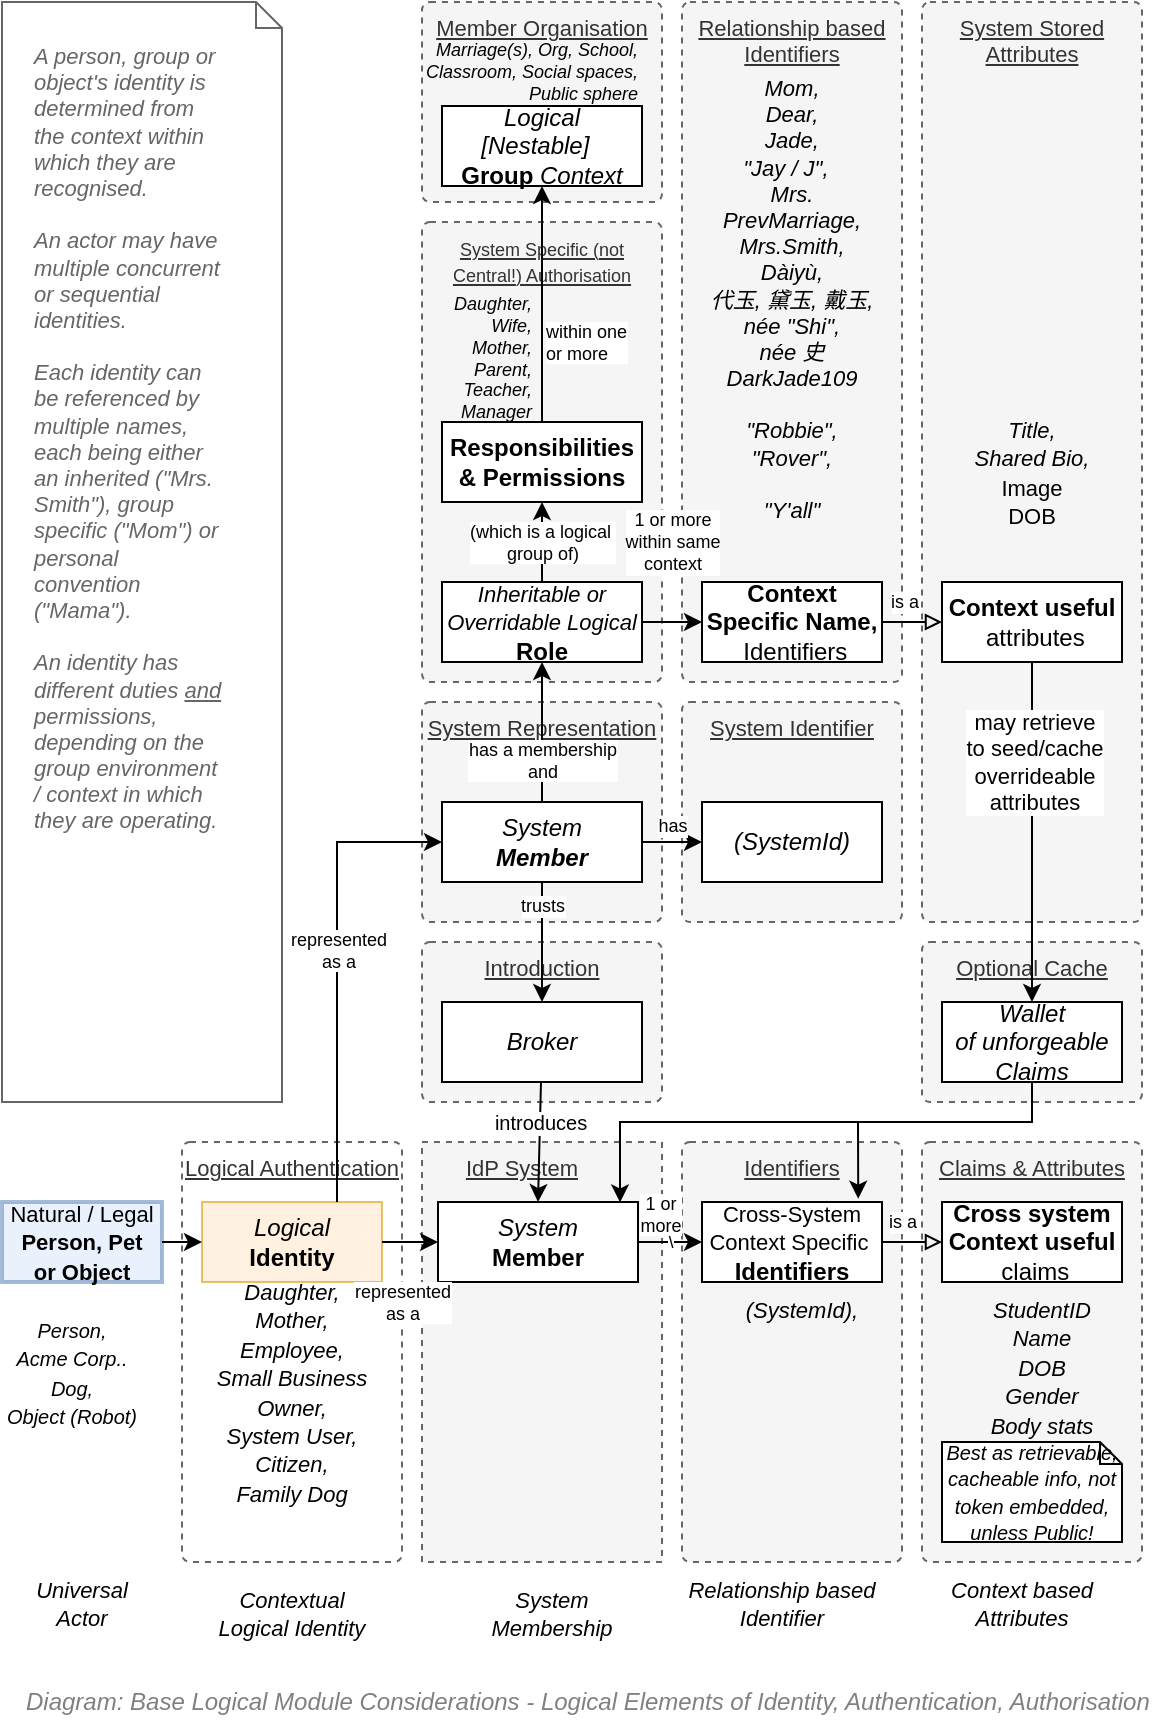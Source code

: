 <mxfile version="15.8.3" type="google" pages="4"><diagram id="JHxvGfqKW0JuuX8CQBSK" name="Identity Aspects"><mxGraphModel dx="1422" dy="715" grid="1" gridSize="10" guides="1" tooltips="1" connect="1" arrows="1" fold="1" page="1" pageScale="1" pageWidth="827" pageHeight="1169" math="0" shadow="0"><root><mxCell id="c6NYN_F3fPKOB65FqhCJ-0"/><mxCell id="c6NYN_F3fPKOB65FqhCJ-1" parent="c6NYN_F3fPKOB65FqhCJ-0"/><mxCell id="sDnzWvE4IWOKJ7eXknBn-28" value="&lt;u&gt;Optional Cache&lt;/u&gt;" style="rounded=1;whiteSpace=wrap;html=1;fontSize=11;strokeColor=#666666;fillColor=#f5f5f5;align=center;verticalAlign=top;dashed=1;arcSize=8;absoluteArcSize=1;fontColor=#333333;container=1;collapsible=0;recursiveResize=0;" parent="c6NYN_F3fPKOB65FqhCJ-1" vertex="1"><mxGeometry x="570" y="630" width="110" height="80" as="geometry"/></mxCell><mxCell id="sDnzWvE4IWOKJ7eXknBn-29" value="&lt;i&gt;Wallet&lt;br&gt;of unforgeable Claims&lt;br&gt;&lt;/i&gt;" style="rounded=0;whiteSpace=wrap;html=1;verticalAlign=middle;" parent="sDnzWvE4IWOKJ7eXknBn-28" vertex="1"><mxGeometry x="10" y="30" width="90" height="40" as="geometry"/></mxCell><mxCell id="sDnzWvE4IWOKJ7eXknBn-25" value="&lt;u&gt;System Identifier&lt;/u&gt;" style="rounded=1;whiteSpace=wrap;html=1;fontSize=11;strokeColor=#666666;fillColor=#f5f5f5;align=center;verticalAlign=top;dashed=1;arcSize=8;absoluteArcSize=1;fontColor=#333333;container=1;collapsible=0;recursiveResize=0;" parent="c6NYN_F3fPKOB65FqhCJ-1" vertex="1"><mxGeometry x="450" y="510" width="110" height="110" as="geometry"/></mxCell><mxCell id="sDnzWvE4IWOKJ7eXknBn-22" value="&lt;i&gt;(SystemId)&lt;/i&gt;" style="rounded=0;whiteSpace=wrap;html=1;verticalAlign=middle;" parent="sDnzWvE4IWOKJ7eXknBn-25" vertex="1"><mxGeometry x="10" y="50" width="90" height="40" as="geometry"/></mxCell><mxCell id="rLo6sfakkvJlDKVAmw2--0" value="&lt;u&gt;System Stored Attributes&lt;/u&gt;" style="rounded=1;whiteSpace=wrap;html=1;fontSize=11;strokeColor=#666666;fillColor=#f5f5f5;align=center;verticalAlign=top;dashed=1;arcSize=8;absoluteArcSize=1;fontColor=#333333;collapsible=0;container=1;recursiveResize=0;" parent="c6NYN_F3fPKOB65FqhCJ-1" vertex="1"><mxGeometry x="570" y="160" width="110" height="460" as="geometry"/></mxCell><mxCell id="rLo6sfakkvJlDKVAmw2--1" value="&lt;b&gt;Context useful&lt;/b&gt;&lt;br&gt;&amp;nbsp;attributes" style="rounded=0;whiteSpace=wrap;html=1;" parent="rLo6sfakkvJlDKVAmw2--0" vertex="1"><mxGeometry x="10" y="290" width="90" height="40" as="geometry"/></mxCell><mxCell id="rLo6sfakkvJlDKVAmw2--7" value="&lt;font style=&quot;font-size: 11px&quot;&gt;&lt;i&gt;Title,&lt;br&gt;Shared Bio,&lt;br&gt;&lt;/i&gt;Image&lt;br&gt;DOB&lt;br&gt;&lt;/font&gt;" style="rounded=0;whiteSpace=wrap;html=1;strokeColor=none;fillColor=none;verticalAlign=top;" parent="rLo6sfakkvJlDKVAmw2--0" vertex="1"><mxGeometry x="10" y="200" width="90" height="60" as="geometry"/></mxCell><mxCell id="sDnzWvE4IWOKJ7eXknBn-5" value="&lt;u&gt;Identifiers&lt;/u&gt;" style="rounded=1;whiteSpace=wrap;html=1;fontSize=11;strokeColor=#666666;fillColor=#f5f5f5;align=center;verticalAlign=top;dashed=1;arcSize=8;absoluteArcSize=1;fontColor=#333333;container=1;collapsible=0;recursiveResize=0;" parent="c6NYN_F3fPKOB65FqhCJ-1" vertex="1"><mxGeometry x="450" y="730" width="110" height="210" as="geometry"/></mxCell><mxCell id="c6NYN_F3fPKOB65FqhCJ-29" value="&lt;font style=&quot;font-size: 11px&quot;&gt;Cross-System&lt;br&gt;Context Specific&amp;nbsp;&lt;br&gt;&lt;/font&gt;&lt;b&gt;Identifiers&lt;/b&gt;" style="rounded=0;whiteSpace=wrap;html=1;" parent="sDnzWvE4IWOKJ7eXknBn-5" vertex="1"><mxGeometry x="10" y="30" width="90" height="40" as="geometry"/></mxCell><mxCell id="c6NYN_F3fPKOB65FqhCJ-32" value="&lt;font style=&quot;font-size: 11px&quot;&gt;&lt;i&gt;(SystemId),&lt;br&gt;&lt;/i&gt;&lt;br&gt;&lt;/font&gt;" style="rounded=0;whiteSpace=wrap;html=1;strokeColor=none;fillColor=none;verticalAlign=top;" parent="sDnzWvE4IWOKJ7eXknBn-5" vertex="1"><mxGeometry x="10" y="70" width="100" height="80" as="geometry"/></mxCell><mxCell id="sDnzWvE4IWOKJ7eXknBn-6" value="&lt;u&gt;Claims &amp;amp; Attributes&lt;/u&gt;" style="rounded=1;whiteSpace=wrap;html=1;fontSize=11;strokeColor=#666666;fillColor=#f5f5f5;align=center;verticalAlign=top;dashed=1;arcSize=8;absoluteArcSize=1;fontColor=#333333;container=1;collapsible=0;recursiveResize=0;" parent="c6NYN_F3fPKOB65FqhCJ-1" vertex="1"><mxGeometry x="570" y="730" width="110" height="210" as="geometry"/></mxCell><mxCell id="rLo6sfakkvJlDKVAmw2--3" value="&lt;b&gt;Cross system&lt;br&gt;Context useful&lt;/b&gt;&lt;br&gt;&amp;nbsp;claims" style="rounded=0;whiteSpace=wrap;html=1;" parent="sDnzWvE4IWOKJ7eXknBn-6" vertex="1"><mxGeometry x="10" y="30" width="90" height="40" as="geometry"/></mxCell><mxCell id="rLo6sfakkvJlDKVAmw2--4" value="&lt;font style=&quot;font-size: 11px&quot;&gt;&lt;i&gt;StudentID&lt;br&gt;Name&lt;br&gt;DOB&lt;br&gt;Gender&lt;br&gt;Body stats&lt;/i&gt;&lt;br&gt;&lt;/font&gt;" style="rounded=0;whiteSpace=wrap;html=1;strokeColor=none;fillColor=none;verticalAlign=top;" parent="sDnzWvE4IWOKJ7eXknBn-6" vertex="1"><mxGeometry x="10" y="70" width="100" height="80" as="geometry"/></mxCell><mxCell id="rLo6sfakkvJlDKVAmw2--5" value="&lt;font&gt;&lt;i&gt;&lt;font style=&quot;font-size: 10px&quot;&gt;Best as retrievable, cacheable info, not token embedded, unless Public!&lt;/font&gt;&lt;/i&gt;&lt;br style=&quot;font-size: 11px&quot;&gt;&lt;/font&gt;" style="shape=note;size=11;whiteSpace=wrap;html=1;fontFamily=Helvetica;fontSize=11;fontColor=#000000;align=center;" parent="sDnzWvE4IWOKJ7eXknBn-6" vertex="1"><mxGeometry x="10" y="150" width="90" height="50" as="geometry"/></mxCell><mxCell id="rLo6sfakkvJlDKVAmw2--9" value="&lt;u&gt;System Representation&lt;/u&gt;" style="rounded=1;whiteSpace=wrap;html=1;fontSize=11;strokeColor=#666666;fillColor=#f5f5f5;align=center;verticalAlign=top;dashed=1;arcSize=8;absoluteArcSize=1;fontColor=#333333;container=1;collapsible=0;recursiveResize=0;" parent="c6NYN_F3fPKOB65FqhCJ-1" vertex="1"><mxGeometry x="320" y="510" width="120" height="110" as="geometry"/></mxCell><mxCell id="rLo6sfakkvJlDKVAmw2--10" value="&lt;i&gt;System &lt;br&gt;&lt;b&gt;Member&lt;/b&gt;&lt;/i&gt;" style="rounded=0;whiteSpace=wrap;html=1;verticalAlign=middle;" parent="rLo6sfakkvJlDKVAmw2--9" vertex="1"><mxGeometry x="10" y="50" width="100" height="40" as="geometry"/></mxCell><mxCell id="c6NYN_F3fPKOB65FqhCJ-34" value="&lt;u&gt;Relationship based Identifiers&lt;/u&gt;" style="rounded=1;whiteSpace=wrap;html=1;fontSize=11;strokeColor=#666666;fillColor=#f5f5f5;align=center;verticalAlign=top;dashed=1;arcSize=8;absoluteArcSize=1;fontColor=#333333;container=1;recursiveResize=0;collapsible=0;" parent="c6NYN_F3fPKOB65FqhCJ-1" vertex="1"><mxGeometry x="450" y="160" width="110" height="340" as="geometry"/></mxCell><mxCell id="c6NYN_F3fPKOB65FqhCJ-7" value="Mom,&lt;br&gt;Dear,&lt;br&gt;Jade,&lt;br&gt;&quot;Jay / J&quot;,&amp;nbsp;&amp;nbsp;&lt;br&gt;Mrs. PrevMarriage,&lt;br&gt;Mrs.Smith,&lt;br&gt;&lt;span style=&quot;text-indent: -90px&quot;&gt;Dàiyù&lt;/span&gt;,&lt;br&gt;代玉, 黛玉, 戴玉,&lt;br&gt;née &quot;Shi&quot;,&lt;br&gt;née&amp;nbsp;史&lt;br&gt;DarkJade109&lt;br&gt;&lt;br&gt;&quot;Robbie&quot;,&lt;br&gt;&quot;Rover&quot;,&lt;br&gt;&lt;br&gt;&quot;Y'all&quot;&lt;font&gt;&lt;br style=&quot;font-size: 11px&quot;&gt;&lt;/font&gt;" style="rounded=0;whiteSpace=wrap;html=1;strokeColor=none;fillColor=none;verticalAlign=top;fontStyle=2;fontSize=11;" parent="c6NYN_F3fPKOB65FqhCJ-34" vertex="1"><mxGeometry x="10" y="30" width="90" height="230" as="geometry"/></mxCell><mxCell id="c6NYN_F3fPKOB65FqhCJ-28" value="&lt;u style=&quot;font-size: 9px&quot;&gt;System Specific (&lt;font style=&quot;font-size: 9px&quot;&gt;not Central!&lt;/font&gt;) Authorisation&lt;/u&gt;" style="rounded=1;whiteSpace=wrap;html=1;fontSize=11;strokeColor=#666666;fillColor=#f5f5f5;align=center;verticalAlign=top;dashed=1;arcSize=8;absoluteArcSize=1;fontColor=#333333;container=1;recursiveResize=0;collapsible=0;" parent="c6NYN_F3fPKOB65FqhCJ-1" vertex="1"><mxGeometry x="320" y="270" width="120" height="230" as="geometry"/></mxCell><mxCell id="c6NYN_F3fPKOB65FqhCJ-13" value="&lt;i&gt;&lt;font style=&quot;font-size: 11px&quot;&gt;Inheritable&amp;nbsp;or Overridable&amp;nbsp;&lt;/font&gt;&lt;/i&gt;&lt;i&gt;&lt;font style=&quot;font-size: 11px&quot;&gt;Logical&lt;/font&gt;&lt;/i&gt;&lt;i&gt;&lt;br&gt;&lt;/i&gt;&lt;b&gt;Role&lt;/b&gt;" style="rounded=0;whiteSpace=wrap;html=1;" parent="c6NYN_F3fPKOB65FqhCJ-28" vertex="1"><mxGeometry x="10" y="180" width="100" height="40" as="geometry"/></mxCell><mxCell id="c6NYN_F3fPKOB65FqhCJ-19" value="&lt;b&gt;Responsibilities &amp;amp; Permissions&lt;br&gt;&lt;/b&gt;" style="rounded=0;whiteSpace=wrap;html=1;" parent="c6NYN_F3fPKOB65FqhCJ-28" vertex="1"><mxGeometry x="10" y="100" width="100" height="40" as="geometry"/></mxCell><mxCell id="c6NYN_F3fPKOB65FqhCJ-9" value="(which is a logical&amp;nbsp;&lt;br style=&quot;font-size: 9px;&quot;&gt;group of)" style="edgeStyle=orthogonalEdgeStyle;rounded=0;orthogonalLoop=1;jettySize=auto;html=1;entryX=0.5;entryY=1;entryDx=0;entryDy=0;exitX=0.5;exitY=0;exitDx=0;exitDy=0;fontSize=9;" parent="c6NYN_F3fPKOB65FqhCJ-28" source="c6NYN_F3fPKOB65FqhCJ-13" target="c6NYN_F3fPKOB65FqhCJ-19" edge="1"><mxGeometry relative="1" as="geometry"/></mxCell><mxCell id="c6NYN_F3fPKOB65FqhCJ-17" value="&lt;font style=&quot;font-size: 9px;&quot;&gt;Daughter,&lt;br style=&quot;font-size: 9px;&quot;&gt;Wife,&lt;br style=&quot;font-size: 9px;&quot;&gt;Mother,&lt;br style=&quot;font-size: 9px;&quot;&gt;Parent,&lt;br style=&quot;font-size: 9px;&quot;&gt;Teacher,&lt;br style=&quot;font-size: 9px;&quot;&gt;Manager&lt;br style=&quot;font-size: 9px;&quot;&gt;&lt;/font&gt;" style="rounded=0;whiteSpace=wrap;html=1;strokeColor=none;fillColor=none;verticalAlign=middle;align=right;fontSize=9;fontStyle=2" parent="c6NYN_F3fPKOB65FqhCJ-28" vertex="1"><mxGeometry x="7" y="38" width="50" height="60" as="geometry"/></mxCell><mxCell id="c6NYN_F3fPKOB65FqhCJ-26" value="&lt;u&gt;Logical Authentication&lt;/u&gt;" style="rounded=1;whiteSpace=wrap;html=1;fontSize=11;strokeColor=#666666;align=center;verticalAlign=top;dashed=1;arcSize=8;absoluteArcSize=1;fontColor=#333333;container=1;collapsible=0;recursiveResize=0;fillColor=none;" parent="c6NYN_F3fPKOB65FqhCJ-1" vertex="1"><mxGeometry x="200" y="730" width="110" height="210" as="geometry"/></mxCell><mxCell id="c6NYN_F3fPKOB65FqhCJ-6" value="&lt;font style=&quot;font-size: 11px&quot;&gt;Daughter,&lt;br&gt;Mother,&lt;br&gt;Employee,&lt;br&gt;Small Business Owner,&lt;br&gt;System User,&lt;br&gt;Citizen,&lt;br&gt;Family Dog&lt;br&gt;&lt;/font&gt;" style="rounded=0;whiteSpace=wrap;html=1;strokeColor=none;fillColor=none;verticalAlign=middle;fontStyle=2" parent="c6NYN_F3fPKOB65FqhCJ-26" vertex="1"><mxGeometry x="10" y="70" width="90" height="110" as="geometry"/></mxCell><mxCell id="c6NYN_F3fPKOB65FqhCJ-14" value="&lt;i&gt;Logical &lt;/i&gt;&lt;br&gt;&lt;b&gt;Identity&lt;/b&gt;" style="rounded=0;whiteSpace=wrap;html=1;verticalAlign=middle;fillColor=#ffe6cc;strokeColor=#d79b00;opacity=60;" parent="c6NYN_F3fPKOB65FqhCJ-26" vertex="1"><mxGeometry x="10" y="30" width="90" height="40" as="geometry"/></mxCell><mxCell id="c6NYN_F3fPKOB65FqhCJ-2" value="&lt;font style=&quot;font-size: 11px&quot;&gt;Natural / Legal &lt;/font&gt;&lt;br&gt;&lt;b style=&quot;font-size: 11px&quot;&gt;Person, Pet &lt;br&gt;or Object&lt;/b&gt;" style="rounded=0;whiteSpace=wrap;html=1;strokeColor=#6c8ebf;fillColor=#dae8fc;strokeWidth=2;opacity=60;" parent="c6NYN_F3fPKOB65FqhCJ-1" vertex="1"><mxGeometry x="110" y="760" width="80" height="40" as="geometry"/></mxCell><mxCell id="c6NYN_F3fPKOB65FqhCJ-4" value="&lt;b&gt;Context Specific Name,&lt;/b&gt;&lt;br&gt;&amp;nbsp;Identifiers" style="rounded=0;whiteSpace=wrap;html=1;" parent="c6NYN_F3fPKOB65FqhCJ-1" vertex="1"><mxGeometry x="460" y="450" width="90" height="40" as="geometry"/></mxCell><mxCell id="sDnzWvE4IWOKJ7eXknBn-15" style="rounded=0;orthogonalLoop=1;jettySize=auto;html=1;entryX=0;entryY=0.5;entryDx=0;entryDy=0;exitX=1;exitY=0.5;exitDx=0;exitDy=0;" parent="c6NYN_F3fPKOB65FqhCJ-1" source="c6NYN_F3fPKOB65FqhCJ-2" target="c6NYN_F3fPKOB65FqhCJ-14" edge="1"><mxGeometry relative="1" as="geometry"><mxPoint x="150" y="780" as="sourcePoint"/></mxGeometry></mxCell><mxCell id="c6NYN_F3fPKOB65FqhCJ-5" value="&lt;font style=&quot;font-size: 10px&quot;&gt;Person,&lt;br&gt;Acme Corp..&lt;br&gt;Dog,&lt;br&gt;Object (Robot)&lt;/font&gt;" style="rounded=0;whiteSpace=wrap;html=1;strokeColor=none;fillColor=none;verticalAlign=top;fontStyle=2" parent="c6NYN_F3fPKOB65FqhCJ-1" vertex="1"><mxGeometry x="110" y="810" width="70" height="80" as="geometry"/></mxCell><mxCell id="c6NYN_F3fPKOB65FqhCJ-15" value="has a membership&lt;br style=&quot;font-size: 9px;&quot;&gt;and" style="edgeStyle=none;rounded=0;orthogonalLoop=1;jettySize=auto;html=1;entryX=0.5;entryY=1;entryDx=0;entryDy=0;fontSize=9;exitX=0.5;exitY=0;exitDx=0;exitDy=0;" parent="c6NYN_F3fPKOB65FqhCJ-1" source="rLo6sfakkvJlDKVAmw2--10" target="c6NYN_F3fPKOB65FqhCJ-13" edge="1"><mxGeometry x="-0.4" relative="1" as="geometry"><mxPoint as="offset"/></mxGeometry></mxCell><mxCell id="c6NYN_F3fPKOB65FqhCJ-21" value="&lt;font style=&quot;font-size: 11px&quot;&gt;Relationship based&lt;br&gt;Identifier&lt;br&gt;&lt;/font&gt;" style="rounded=0;whiteSpace=wrap;html=1;strokeColor=none;fillColor=none;verticalAlign=top;fontStyle=2" parent="c6NYN_F3fPKOB65FqhCJ-1" vertex="1"><mxGeometry x="440" y="940" width="120" height="50" as="geometry"/></mxCell><mxCell id="c6NYN_F3fPKOB65FqhCJ-22" value="&lt;font style=&quot;font-size: 11px&quot;&gt;Contextual&lt;br&gt;Logical Identity&lt;br&gt;&lt;/font&gt;" style="rounded=0;whiteSpace=wrap;html=1;strokeColor=none;fillColor=none;verticalAlign=top;fontStyle=2" parent="c6NYN_F3fPKOB65FqhCJ-1" vertex="1"><mxGeometry x="200" y="945" width="110" height="40" as="geometry"/></mxCell><mxCell id="c6NYN_F3fPKOB65FqhCJ-23" value="&lt;font style=&quot;font-size: 11px&quot;&gt;Universal &lt;br&gt;Actor&lt;br&gt;&lt;/font&gt;" style="rounded=0;whiteSpace=wrap;html=1;strokeColor=none;fillColor=none;verticalAlign=top;fontStyle=2" parent="c6NYN_F3fPKOB65FqhCJ-1" vertex="1"><mxGeometry x="110" y="940" width="80" height="40" as="geometry"/></mxCell><mxCell id="c6NYN_F3fPKOB65FqhCJ-24" value="&lt;font&gt;&lt;font color=&quot;#666666&quot;&gt;A person, group or object's identity is determined from the context within which they are recognised.&lt;br&gt;&lt;br&gt;An actor may have multiple concurrent or sequential identities.&lt;br&gt;&lt;br&gt;Each identity can be referenced by multiple names, each being either an inherited (&quot;Mrs. Smith&quot;), group specific (&quot;Mom&quot;) or personal convention (&quot;Mama&quot;).&lt;br&gt;&lt;br&gt;An identity has different duties&amp;nbsp;&lt;u&gt;and&lt;/u&gt; permissions, depending on the group environment / context in which they are operating.&lt;br&gt;&lt;/font&gt;&lt;br style=&quot;font-size: 11px&quot;&gt;&lt;/font&gt;" style="shape=note;size=13;whiteSpace=wrap;html=1;fontFamily=Helvetica;fontSize=11;fontColor=#333333;align=left;verticalAlign=top;fontStyle=2;fillColor=none;strokeColor=#666666;spacing=16;spacingRight=16;" parent="c6NYN_F3fPKOB65FqhCJ-1" vertex="1"><mxGeometry x="110" y="160" width="140" height="550" as="geometry"/></mxCell><mxCell id="c6NYN_F3fPKOB65FqhCJ-30" value="1 or more&lt;br style=&quot;font-size: 9px;&quot;&gt;within same&lt;br style=&quot;font-size: 9px;&quot;&gt;context" style="rounded=0;orthogonalLoop=1;jettySize=auto;html=1;entryX=0;entryY=0.5;entryDx=0;entryDy=0;exitX=1;exitY=0.5;exitDx=0;exitDy=0;fontSize=9;" parent="c6NYN_F3fPKOB65FqhCJ-1" source="c6NYN_F3fPKOB65FqhCJ-13" target="c6NYN_F3fPKOB65FqhCJ-4" edge="1"><mxGeometry y="40" relative="1" as="geometry"><mxPoint x="370" y="610" as="sourcePoint"/><mxPoint x="420" y="470" as="targetPoint"/><Array as="points"/><mxPoint as="offset"/></mxGeometry></mxCell><mxCell id="rLo6sfakkvJlDKVAmw2--6" value="&lt;font style=&quot;font-size: 11px&quot;&gt;Context based Attributes&lt;br&gt;&lt;/font&gt;" style="rounded=0;whiteSpace=wrap;html=1;strokeColor=none;fillColor=none;verticalAlign=top;fontStyle=2" parent="c6NYN_F3fPKOB65FqhCJ-1" vertex="1"><mxGeometry x="560" y="940" width="120" height="50" as="geometry"/></mxCell><mxCell id="rLo6sfakkvJlDKVAmw2--2" value="is a" style="edgeStyle=orthogonalEdgeStyle;rounded=0;orthogonalLoop=1;jettySize=auto;html=1;entryX=0;entryY=0.5;entryDx=0;entryDy=0;endArrow=block;endFill=0;fontSize=9;exitX=1;exitY=0.5;exitDx=0;exitDy=0;" parent="c6NYN_F3fPKOB65FqhCJ-1" source="c6NYN_F3fPKOB65FqhCJ-4" target="rLo6sfakkvJlDKVAmw2--1" edge="1"><mxGeometry x="-0.259" y="10" relative="1" as="geometry"><mxPoint x="550" y="470" as="sourcePoint"/><mxPoint x="577" y="470" as="targetPoint"/><mxPoint as="offset"/></mxGeometry></mxCell><mxCell id="rLo6sfakkvJlDKVAmw2--8" value="is a" style="edgeStyle=orthogonalEdgeStyle;rounded=0;orthogonalLoop=1;jettySize=auto;html=1;entryX=0;entryY=0.5;entryDx=0;entryDy=0;fontSize=9;endArrow=block;endFill=0;" parent="c6NYN_F3fPKOB65FqhCJ-1" source="c6NYN_F3fPKOB65FqhCJ-29" target="rLo6sfakkvJlDKVAmw2--3" edge="1"><mxGeometry x="0.2" y="10" relative="1" as="geometry"><mxPoint as="offset"/></mxGeometry></mxCell><mxCell id="ybjHI8MA7Sq-AMiosRxz-0" value="&lt;font style=&quot;font-size: 12px&quot;&gt;Diagram: Base Logical Module Considerations - Logical Elements of Identity, Authentication, Authorisation&lt;/font&gt;" style="text;strokeColor=none;fillColor=none;html=1;fontSize=12;fontStyle=2;verticalAlign=middle;align=left;shadow=0;glass=0;comic=0;opacity=30;fontColor=#808080;" parent="c6NYN_F3fPKOB65FqhCJ-1" vertex="1"><mxGeometry x="120" y="1000" width="520" height="20" as="geometry"/></mxCell><mxCell id="sDnzWvE4IWOKJ7eXknBn-8" value="&lt;u&gt;Introduction&lt;/u&gt;" style="rounded=1;whiteSpace=wrap;html=1;fontSize=11;strokeColor=#666666;fillColor=#f5f5f5;align=center;verticalAlign=top;dashed=1;arcSize=8;absoluteArcSize=1;fontColor=#333333;container=1;collapsible=0;recursiveResize=0;" parent="c6NYN_F3fPKOB65FqhCJ-1" vertex="1"><mxGeometry x="320" y="630" width="120" height="80" as="geometry"/></mxCell><mxCell id="sDnzWvE4IWOKJ7eXknBn-9" value="&lt;i&gt;Broker&lt;/i&gt;" style="rounded=0;whiteSpace=wrap;html=1;verticalAlign=middle;" parent="sDnzWvE4IWOKJ7eXknBn-8" vertex="1"><mxGeometry x="10" y="30" width="100" height="40" as="geometry"/></mxCell><mxCell id="sDnzWvE4IWOKJ7eXknBn-10" value="&lt;u&gt;IdP System&lt;/u&gt;" style="rounded=1;whiteSpace=wrap;html=1;fontSize=11;strokeColor=#666666;fillColor=#f5f5f5;align=center;verticalAlign=top;dashed=1;arcSize=0;absoluteArcSize=1;fontColor=#333333;container=1;collapsible=0;recursiveResize=0;spacingRight=20;" parent="c6NYN_F3fPKOB65FqhCJ-1" vertex="1"><mxGeometry x="320" y="730" width="120" height="210" as="geometry"/></mxCell><mxCell id="sDnzWvE4IWOKJ7eXknBn-11" value="&lt;i&gt;System &lt;br&gt;&lt;/i&gt;&lt;b&gt;Member&lt;/b&gt;" style="rounded=0;whiteSpace=wrap;html=1;" parent="sDnzWvE4IWOKJ7eXknBn-10" vertex="1"><mxGeometry x="8" y="30" width="100" height="40" as="geometry"/></mxCell><mxCell id="rLo6sfakkvJlDKVAmw2--11" value="represented&lt;br&gt;as a" style="edgeStyle=orthogonalEdgeStyle;rounded=0;orthogonalLoop=1;jettySize=auto;html=1;entryX=0;entryY=0.5;entryDx=0;entryDy=0;fontSize=9;endArrow=classic;endFill=1;exitX=0.75;exitY=0;exitDx=0;exitDy=0;" parent="c6NYN_F3fPKOB65FqhCJ-1" source="c6NYN_F3fPKOB65FqhCJ-14" target="rLo6sfakkvJlDKVAmw2--10" edge="1"><mxGeometry x="0.088" relative="1" as="geometry"><mxPoint as="offset"/><mxPoint x="280" y="770" as="sourcePoint"/></mxGeometry></mxCell><mxCell id="sDnzWvE4IWOKJ7eXknBn-14" value="represented&lt;br&gt;as a" style="edgeStyle=orthogonalEdgeStyle;rounded=0;orthogonalLoop=1;jettySize=auto;html=1;fontSize=9;endArrow=classic;endFill=1;exitX=1;exitY=0.5;exitDx=0;exitDy=0;entryX=0;entryY=0.5;entryDx=0;entryDy=0;" parent="c6NYN_F3fPKOB65FqhCJ-1" source="c6NYN_F3fPKOB65FqhCJ-14" target="sDnzWvE4IWOKJ7eXknBn-11" edge="1"><mxGeometry x="-0.286" y="-30" relative="1" as="geometry"><mxPoint as="offset"/><mxPoint x="300" y="790" as="sourcePoint"/><mxPoint x="260" y="790" as="targetPoint"/></mxGeometry></mxCell><mxCell id="sDnzWvE4IWOKJ7eXknBn-16" value="trusts" style="rounded=0;orthogonalLoop=1;jettySize=auto;html=1;entryX=0.5;entryY=0;entryDx=0;entryDy=0;exitX=0.5;exitY=1;exitDx=0;exitDy=0;fontSize=9;" parent="c6NYN_F3fPKOB65FqhCJ-1" source="rLo6sfakkvJlDKVAmw2--10" target="sDnzWvE4IWOKJ7eXknBn-9" edge="1"><mxGeometry x="-0.6" relative="1" as="geometry"><mxPoint as="offset"/></mxGeometry></mxCell><mxCell id="sDnzWvE4IWOKJ7eXknBn-17" value="introduces" style="edgeStyle=none;rounded=0;orthogonalLoop=1;jettySize=auto;html=1;entryX=0.5;entryY=0;entryDx=0;entryDy=0;fontSize=10;" parent="c6NYN_F3fPKOB65FqhCJ-1" source="sDnzWvE4IWOKJ7eXknBn-9" target="sDnzWvE4IWOKJ7eXknBn-11" edge="1"><mxGeometry x="-0.333" relative="1" as="geometry"><mxPoint as="offset"/></mxGeometry></mxCell><mxCell id="sDnzWvE4IWOKJ7eXknBn-19" value="&lt;font style=&quot;font-size: 11px&quot;&gt;System Membership&lt;br&gt;&lt;/font&gt;" style="rounded=0;whiteSpace=wrap;html=1;strokeColor=none;fillColor=none;verticalAlign=top;fontStyle=2" parent="c6NYN_F3fPKOB65FqhCJ-1" vertex="1"><mxGeometry x="350" y="945" width="70" height="40" as="geometry"/></mxCell><mxCell id="c6NYN_F3fPKOB65FqhCJ-11" value="\" style="rounded=0;orthogonalLoop=1;jettySize=auto;html=1;entryX=0;entryY=0.5;entryDx=0;entryDy=0;exitX=1;exitY=0.5;exitDx=0;exitDy=0;fontSize=9;" parent="c6NYN_F3fPKOB65FqhCJ-1" source="sDnzWvE4IWOKJ7eXknBn-11" target="c6NYN_F3fPKOB65FqhCJ-29" edge="1"><mxGeometry relative="1" as="geometry"><mxPoint x="350" y="990" as="sourcePoint"/><mxPoint x="330" y="890" as="targetPoint"/></mxGeometry></mxCell><mxCell id="sDnzWvE4IWOKJ7eXknBn-20" value="1 or&lt;br&gt;more" style="edgeLabel;html=1;align=center;verticalAlign=middle;resizable=0;points=[];fontSize=9;" parent="c6NYN_F3fPKOB65FqhCJ-11" vertex="1" connectable="0"><mxGeometry x="-0.345" relative="1" as="geometry"><mxPoint y="-14" as="offset"/></mxGeometry></mxCell><mxCell id="sDnzWvE4IWOKJ7eXknBn-21" value="" style="edgeStyle=none;rounded=0;orthogonalLoop=1;jettySize=auto;html=1;entryX=0.91;entryY=0.005;entryDx=0;entryDy=0;fontSize=11;exitX=0.5;exitY=1;exitDx=0;exitDy=0;entryPerimeter=0;" parent="c6NYN_F3fPKOB65FqhCJ-1" source="sDnzWvE4IWOKJ7eXknBn-29" target="sDnzWvE4IWOKJ7eXknBn-11" edge="1"><mxGeometry x="0.378" y="-20" relative="1" as="geometry"><mxPoint x="612.5" y="500" as="sourcePoint"/><mxPoint x="510" y="770" as="targetPoint"/><Array as="points"><mxPoint x="625" y="720"/><mxPoint x="419" y="720"/></Array><mxPoint as="offset"/></mxGeometry></mxCell><mxCell id="c6NYN_F3fPKOB65FqhCJ-31" value="" style="edgeStyle=none;rounded=0;orthogonalLoop=1;jettySize=auto;html=1;entryX=0.868;entryY=-0.041;entryDx=0;entryDy=0;fontSize=11;exitX=0.5;exitY=1;exitDx=0;exitDy=0;entryPerimeter=0;" parent="c6NYN_F3fPKOB65FqhCJ-1" source="sDnzWvE4IWOKJ7eXknBn-29" target="c6NYN_F3fPKOB65FqhCJ-29" edge="1"><mxGeometry x="0.407" y="10" relative="1" as="geometry"><Array as="points"><mxPoint x="625" y="720"/><mxPoint x="538" y="720"/></Array><mxPoint as="offset"/></mxGeometry></mxCell><mxCell id="sDnzWvE4IWOKJ7eXknBn-23" value="has" style="edgeStyle=none;rounded=0;orthogonalLoop=1;jettySize=auto;html=1;entryX=0;entryY=0.5;entryDx=0;entryDy=0;fontSize=9;verticalAlign=bottom;" parent="c6NYN_F3fPKOB65FqhCJ-1" source="rLo6sfakkvJlDKVAmw2--10" target="sDnzWvE4IWOKJ7eXknBn-22" edge="1"><mxGeometry relative="1" as="geometry"/></mxCell><mxCell id="sDnzWvE4IWOKJ7eXknBn-18" value="may retrieve&lt;br&gt;to seed/cache&lt;br&gt;overrideable&lt;br&gt;attributes" style="rounded=0;orthogonalLoop=1;jettySize=auto;html=1;entryX=0.5;entryY=0;entryDx=0;entryDy=0;fontSize=11;exitX=0.5;exitY=1;exitDx=0;exitDy=0;" parent="c6NYN_F3fPKOB65FqhCJ-1" source="rLo6sfakkvJlDKVAmw2--1" target="sDnzWvE4IWOKJ7eXknBn-29" edge="1"><mxGeometry x="-0.412" y="1" relative="1" as="geometry"><mxPoint x="510" y="500" as="sourcePoint"/><mxPoint x="510" y="760" as="targetPoint"/><mxPoint as="offset"/></mxGeometry></mxCell><mxCell id="xTQ5lx0m8kLoK91P2PHd-0" value="&lt;u&gt;Member Organisation&lt;/u&gt;" style="rounded=1;whiteSpace=wrap;html=1;fontSize=11;strokeColor=#666666;fillColor=#f5f5f5;align=center;verticalAlign=top;dashed=1;arcSize=8;absoluteArcSize=1;fontColor=#333333;collapsible=0;container=1;recursiveResize=0;" parent="c6NYN_F3fPKOB65FqhCJ-1" vertex="1"><mxGeometry x="320" y="160" width="120" height="100" as="geometry"/></mxCell><mxCell id="c6NYN_F3fPKOB65FqhCJ-18" value="&lt;font style=&quot;font-size: 9px&quot;&gt;Marriage(s), Org, School, Classroom, Social spaces, Public sphere&lt;br style=&quot;font-size: 9px&quot;&gt;&lt;/font&gt;" style="rounded=0;whiteSpace=wrap;html=1;strokeColor=none;fillColor=none;verticalAlign=middle;align=right;fontSize=9;fontStyle=2" parent="xTQ5lx0m8kLoK91P2PHd-0" vertex="1"><mxGeometry y="20" width="110" height="30" as="geometry"/></mxCell><mxCell id="c6NYN_F3fPKOB65FqhCJ-8" value="&lt;i&gt;Logical [Nestable]&amp;nbsp;&amp;nbsp;&lt;br&gt;&lt;/i&gt;&lt;b&gt;Group&amp;nbsp;&lt;/b&gt;&lt;i&gt;Context&lt;/i&gt;" style="rounded=0;whiteSpace=wrap;html=1;" parent="xTQ5lx0m8kLoK91P2PHd-0" vertex="1"><mxGeometry x="10" y="52" width="100" height="40" as="geometry"/></mxCell><mxCell id="c6NYN_F3fPKOB65FqhCJ-20" value="within one &lt;br style=&quot;font-size: 9px;&quot;&gt;or more" style="edgeStyle=none;rounded=0;orthogonalLoop=1;jettySize=auto;html=1;entryX=0.5;entryY=1;entryDx=0;entryDy=0;fontSize=9;align=left;" parent="c6NYN_F3fPKOB65FqhCJ-1" source="c6NYN_F3fPKOB65FqhCJ-19" target="c6NYN_F3fPKOB65FqhCJ-8" edge="1"><mxGeometry x="-0.322" relative="1" as="geometry"><mxPoint as="offset"/></mxGeometry></mxCell></root></mxGraphModel></diagram><diagram id="2zB1W19tWvCgpkyQsf9o" name="Identity over Life Events"><mxGraphModel dx="1422" dy="715" grid="1" gridSize="10" guides="1" tooltips="1" connect="1" arrows="1" fold="1" page="1" pageScale="1" pageWidth="827" pageHeight="1169" math="0" shadow="0"><root><mxCell id="6NMyAVPuwmbnC7iUj6jN-0"/><mxCell id="6NMyAVPuwmbnC7iUj6jN-1" parent="6NMyAVPuwmbnC7iUj6jN-0"/><mxCell id="6NMyAVPuwmbnC7iUj6jN-2" value="Preborn" style="rounded=0;whiteSpace=wrap;html=1;" parent="6NMyAVPuwmbnC7iUj6jN-1" vertex="1"><mxGeometry x="40" y="200" width="80" height="40" as="geometry"/></mxCell><mxCell id="6NMyAVPuwmbnC7iUj6jN-3" value="Born" style="rounded=0;whiteSpace=wrap;html=1;" parent="6NMyAVPuwmbnC7iUj6jN-1" vertex="1"><mxGeometry x="120" y="200" width="80" height="40" as="geometry"/></mxCell><mxCell id="6NMyAVPuwmbnC7iUj6jN-4" value="Enrolled" style="rounded=0;whiteSpace=wrap;html=1;" parent="6NMyAVPuwmbnC7iUj6jN-1" vertex="1"><mxGeometry x="200" y="200" width="80" height="40" as="geometry"/></mxCell><mxCell id="6NMyAVPuwmbnC7iUj6jN-5" value="Primary" style="rounded=0;whiteSpace=wrap;html=1;" parent="6NMyAVPuwmbnC7iUj6jN-1" vertex="1"><mxGeometry x="280" y="200" width="80" height="40" as="geometry"/></mxCell><mxCell id="6NMyAVPuwmbnC7iUj6jN-6" value="Intermediate" style="rounded=0;whiteSpace=wrap;html=1;" parent="6NMyAVPuwmbnC7iUj6jN-1" vertex="1"><mxGeometry x="360" y="200" width="80" height="40" as="geometry"/></mxCell><mxCell id="6NMyAVPuwmbnC7iUj6jN-7" value="Secondary" style="rounded=0;whiteSpace=wrap;html=1;" parent="6NMyAVPuwmbnC7iUj6jN-1" vertex="1"><mxGeometry x="440" y="200" width="80" height="40" as="geometry"/></mxCell><mxCell id="6NMyAVPuwmbnC7iUj6jN-8" value="Tertiary" style="rounded=0;whiteSpace=wrap;html=1;" parent="6NMyAVPuwmbnC7iUj6jN-1" vertex="1"><mxGeometry x="520" y="200" width="80" height="40" as="geometry"/></mxCell><mxCell id="6NMyAVPuwmbnC7iUj6jN-9" value="Professional" style="rounded=0;whiteSpace=wrap;html=1;" parent="6NMyAVPuwmbnC7iUj6jN-1" vertex="1"><mxGeometry x="600" y="200" width="80" height="40" as="geometry"/></mxCell><mxCell id="6NMyAVPuwmbnC7iUj6jN-10" value="Tertiary" style="rounded=0;whiteSpace=wrap;html=1;" parent="6NMyAVPuwmbnC7iUj6jN-1" vertex="1"><mxGeometry x="680" y="200" width="80" height="40" as="geometry"/></mxCell><mxCell id="6NMyAVPuwmbnC7iUj6jN-11" value="mom@gmail.com" style="rounded=0;whiteSpace=wrap;html=1;" parent="6NMyAVPuwmbnC7iUj6jN-1" vertex="1"><mxGeometry x="100" y="270" width="290" height="20" as="geometry"/></mxCell><mxCell id="6NMyAVPuwmbnC7iUj6jN-12" value="tom.smith@primary.school.co.nz" style="rounded=0;whiteSpace=wrap;html=1;" parent="6NMyAVPuwmbnC7iUj6jN-1" vertex="1"><mxGeometry x="280" y="290" width="80" height="20" as="geometry"/></mxCell><mxCell id="6NMyAVPuwmbnC7iUj6jN-13" value="tom.smith@intermediate.school.co.nz" style="rounded=0;whiteSpace=wrap;html=1;" parent="6NMyAVPuwmbnC7iUj6jN-1" vertex="1"><mxGeometry x="360" y="310" width="80" height="20" as="geometry"/></mxCell><mxCell id="6NMyAVPuwmbnC7iUj6jN-14" value="tom.smith@secondary.school.co.nz" style="rounded=0;whiteSpace=wrap;html=1;" parent="6NMyAVPuwmbnC7iUj6jN-1" vertex="1"><mxGeometry x="440" y="330" width="80" height="20" as="geometry"/></mxCell><mxCell id="6NMyAVPuwmbnC7iUj6jN-15" value="tom.smith@national.sports.org" style="rounded=0;whiteSpace=wrap;html=1;" parent="6NMyAVPuwmbnC7iUj6jN-1" vertex="1"><mxGeometry x="340" y="350" width="180" height="20" as="geometry"/></mxCell><mxCell id="6NMyAVPuwmbnC7iUj6jN-16" value="multi-religion" style="rounded=0;whiteSpace=wrap;html=1;" parent="6NMyAVPuwmbnC7iUj6jN-1" vertex="1"><mxGeometry x="360" y="440" width="130" height="20" as="geometry"/></mxCell><mxCell id="6NMyAVPuwmbnC7iUj6jN-17" value="tom.smith@uni.nz" style="rounded=0;whiteSpace=wrap;html=1;" parent="6NMyAVPuwmbnC7iUj6jN-1" vertex="1"><mxGeometry x="540" y="390" width="220" height="20" as="geometry"/></mxCell><mxCell id="6NMyAVPuwmbnC7iUj6jN-18" value="tom.smith@corp.nz" style="rounded=0;whiteSpace=wrap;html=1;" parent="6NMyAVPuwmbnC7iUj6jN-1" vertex="1"><mxGeometry x="600" y="410" width="80" height="20" as="geometry"/></mxCell><mxCell id="6NMyAVPuwmbnC7iUj6jN-19" value="tom.smith@uni.nz" style="rounded=0;whiteSpace=wrap;html=1;" parent="6NMyAVPuwmbnC7iUj6jN-1" vertex="1"><mxGeometry x="680" y="430" width="80" height="20" as="geometry"/></mxCell><mxCell id="6NMyAVPuwmbnC7iUj6jN-20" value="Professional" style="rounded=0;whiteSpace=wrap;html=1;" parent="6NMyAVPuwmbnC7iUj6jN-1" vertex="1"><mxGeometry x="760" y="200" width="80" height="40" as="geometry"/></mxCell><mxCell id="6NMyAVPuwmbnC7iUj6jN-21" value="3rd Age" style="rounded=0;whiteSpace=wrap;html=1;" parent="6NMyAVPuwmbnC7iUj6jN-1" vertex="1"><mxGeometry x="840" y="200" width="80" height="40" as="geometry"/></mxCell><mxCell id="6NMyAVPuwmbnC7iUj6jN-22" value="expired@gmail.com" style="rounded=0;whiteSpace=wrap;html=1;" parent="6NMyAVPuwmbnC7iUj6jN-1" vertex="1"><mxGeometry x="340" y="380" width="130" height="20" as="geometry"/></mxCell><mxCell id="6NMyAVPuwmbnC7iUj6jN-23" value="multi-groups" style="rounded=0;whiteSpace=wrap;html=1;" parent="6NMyAVPuwmbnC7iUj6jN-1" vertex="1"><mxGeometry x="360" y="420" width="130" height="20" as="geometry"/></mxCell></root></mxGraphModel></diagram><diagram id="--zuKB-X2NE-XLXz4k-6" name="Page-10"><mxGraphModel dx="1422" dy="715" grid="1" gridSize="10" guides="1" tooltips="1" connect="1" arrows="1" fold="1" page="1" pageScale="1" pageWidth="827" pageHeight="1169" math="0" shadow="0"><root><mxCell id="NVlpoAHTeTptAH_KcUkM-0"/><mxCell id="NVlpoAHTeTptAH_KcUkM-1" parent="NVlpoAHTeTptAH_KcUkM-0"/><mxCell id="NVlpoAHTeTptAH_KcUkM-92" value="" style="rounded=0;orthogonalLoop=1;jettySize=auto;html=1;endArrow=halfCircle;endFill=0;entryX=0.5;entryY=0.5;entryDx=0;entryDy=0;endSize=6;strokeWidth=1;fontSize=10;exitX=1;exitY=0.25;exitDx=0;exitDy=0;" parent="NVlpoAHTeTptAH_KcUkM-1" source="NVlpoAHTeTptAH_KcUkM-34" target="NVlpoAHTeTptAH_KcUkM-93" edge="1"><mxGeometry relative="1" as="geometry"><mxPoint x="715" y="200" as="sourcePoint"/><Array as="points"><mxPoint x="720" y="460"/><mxPoint x="720" y="200"/></Array></mxGeometry></mxCell><mxCell id="NVlpoAHTeTptAH_KcUkM-10" value="System A&amp;nbsp; (Information Service)" style="rounded=1;whiteSpace=wrap;html=1;absoluteArcSize=1;arcSize=8;container=1;collapsible=0;align=left;verticalAlign=top;" parent="NVlpoAHTeTptAH_KcUkM-1" vertex="1"><mxGeometry x="120" y="280" width="240" height="80" as="geometry"/></mxCell><mxCell id="NVlpoAHTeTptAH_KcUkM-2" value="Member Identity" style="rounded=0;whiteSpace=wrap;html=1;" parent="NVlpoAHTeTptAH_KcUkM-10" vertex="1"><mxGeometry x="10" y="40" width="60" height="30" as="geometry"/></mxCell><mxCell id="NVlpoAHTeTptAH_KcUkM-3" value="Identifier&lt;br&gt;&lt;font style=&quot;font-size: 10px&quot;&gt;(SystemID)&lt;/font&gt;" style="rounded=0;whiteSpace=wrap;html=1;" parent="NVlpoAHTeTptAH_KcUkM-10" vertex="1"><mxGeometry x="90" y="40" width="60" height="30" as="geometry"/></mxCell><mxCell id="NVlpoAHTeTptAH_KcUkM-4" value="Attributes&lt;br&gt;&lt;font style=&quot;font-size: 10px&quot;&gt;(XYZ)&lt;/font&gt;" style="rounded=0;whiteSpace=wrap;html=1;" parent="NVlpoAHTeTptAH_KcUkM-10" vertex="1"><mxGeometry x="170" y="40" width="60" height="30" as="geometry"/></mxCell><mxCell id="NVlpoAHTeTptAH_KcUkM-20" value="verify token" style="rounded=0;orthogonalLoop=1;jettySize=auto;html=1;endArrow=none;endFill=0;exitX=1;exitY=0.25;exitDx=0;exitDy=0;" parent="NVlpoAHTeTptAH_KcUkM-1" source="NVlpoAHTeTptAH_KcUkM-34" target="NVlpoAHTeTptAH_KcUkM-22" edge="1"><mxGeometry relative="1" as="geometry"><mxPoint x="400" y="440" as="sourcePoint"/><Array as="points"><mxPoint x="720" y="460"/><mxPoint x="720" y="400"/><mxPoint x="720" y="321"/></Array></mxGeometry></mxCell><mxCell id="NVlpoAHTeTptAH_KcUkM-21" value="" style="rounded=0;orthogonalLoop=1;jettySize=auto;html=1;endArrow=halfCircle;endFill=0;entryX=0.5;entryY=0.5;entryDx=0;entryDy=0;endSize=6;strokeWidth=1;exitX=1;exitY=0.5;exitDx=0;exitDy=0;" parent="NVlpoAHTeTptAH_KcUkM-1" source="NVlpoAHTeTptAH_KcUkM-30" target="NVlpoAHTeTptAH_KcUkM-22" edge="1"><mxGeometry relative="1" as="geometry"><mxPoint x="620" y="360" as="sourcePoint"/></mxGeometry></mxCell><mxCell id="NVlpoAHTeTptAH_KcUkM-22" value="" style="ellipse;whiteSpace=wrap;html=1;fontFamily=Helvetica;fontSize=12;fontColor=#000000;align=center;strokeColor=#000000;fillColor=#ffffff;points=[];aspect=fixed;resizable=0;" parent="NVlpoAHTeTptAH_KcUkM-1" vertex="1"><mxGeometry x="690" y="315" width="10" height="10" as="geometry"/></mxCell><mxCell id="NVlpoAHTeTptAH_KcUkM-23" value="retrieve&lt;br&gt;tokens" style="rounded=0;orthogonalLoop=1;jettySize=auto;html=1;endArrow=none;endFill=0;exitX=0.5;exitY=0;exitDx=0;exitDy=0;" parent="NVlpoAHTeTptAH_KcUkM-1" source="NVlpoAHTeTptAH_KcUkM-34" target="NVlpoAHTeTptAH_KcUkM-25" edge="1"><mxGeometry relative="1" as="geometry"><mxPoint x="400" y="440" as="sourcePoint"/><Array as="points"/></mxGeometry></mxCell><mxCell id="NVlpoAHTeTptAH_KcUkM-24" value="" style="rounded=0;orthogonalLoop=1;jettySize=auto;html=1;endArrow=halfCircle;endFill=0;entryX=0.5;entryY=0.5;entryDx=0;entryDy=0;endSize=6;strokeWidth=1;exitX=0.5;exitY=1;exitDx=0;exitDy=0;" parent="NVlpoAHTeTptAH_KcUkM-1" source="NVlpoAHTeTptAH_KcUkM-10" target="NVlpoAHTeTptAH_KcUkM-25" edge="1"><mxGeometry relative="1" as="geometry"><mxPoint x="140" y="385" as="sourcePoint"/></mxGeometry></mxCell><mxCell id="NVlpoAHTeTptAH_KcUkM-25" value="" style="ellipse;whiteSpace=wrap;html=1;fontFamily=Helvetica;fontSize=12;fontColor=#000000;align=center;strokeColor=#000000;fillColor=#ffffff;points=[];aspect=fixed;resizable=0;" parent="NVlpoAHTeTptAH_KcUkM-1" vertex="1"><mxGeometry x="235" y="370" width="10" height="10" as="geometry"/></mxCell><mxCell id="NVlpoAHTeTptAH_KcUkM-30" value="System B (Attribute Authority Service)" style="rounded=1;whiteSpace=wrap;html=1;absoluteArcSize=1;arcSize=8;container=1;collapsible=0;align=left;verticalAlign=top;" parent="NVlpoAHTeTptAH_KcUkM-1" vertex="1"><mxGeometry x="440" y="280" width="240" height="80" as="geometry"/></mxCell><mxCell id="NVlpoAHTeTptAH_KcUkM-31" value="Member&lt;br&gt;Identity" style="rounded=0;whiteSpace=wrap;html=1;" parent="NVlpoAHTeTptAH_KcUkM-30" vertex="1"><mxGeometry x="10" y="40" width="60" height="30" as="geometry"/></mxCell><mxCell id="NVlpoAHTeTptAH_KcUkM-32" value="Identifier&lt;br&gt;&lt;font style=&quot;font-size: 10px&quot;&gt;(StudentID)&lt;/font&gt;" style="rounded=0;whiteSpace=wrap;html=1;" parent="NVlpoAHTeTptAH_KcUkM-30" vertex="1"><mxGeometry x="90" y="40" width="60" height="30" as="geometry"/></mxCell><mxCell id="NVlpoAHTeTptAH_KcUkM-33" value="Attributes" style="rounded=0;whiteSpace=wrap;html=1;" parent="NVlpoAHTeTptAH_KcUkM-30" vertex="1"><mxGeometry x="170" y="40" width="60" height="30" as="geometry"/></mxCell><mxCell id="NVlpoAHTeTptAH_KcUkM-34" value="System C (IdP&lt;font style=&quot;font-size: 10px&quot;&gt; - eg: Organisation B2C IdP&lt;/font&gt;)" style="rounded=1;whiteSpace=wrap;html=1;absoluteArcSize=1;arcSize=8;container=1;collapsible=0;align=left;verticalAlign=top;" parent="NVlpoAHTeTptAH_KcUkM-1" vertex="1"><mxGeometry x="120" y="440" width="240" height="80" as="geometry"/></mxCell><mxCell id="NVlpoAHTeTptAH_KcUkM-35" value="Member Identity" style="rounded=0;whiteSpace=wrap;html=1;" parent="NVlpoAHTeTptAH_KcUkM-34" vertex="1"><mxGeometry x="10" y="40" width="60" height="30" as="geometry"/></mxCell><mxCell id="NVlpoAHTeTptAH_KcUkM-36" value="Identifier&lt;br&gt;&lt;font style=&quot;font-size: 10px&quot;&gt;(sub)&lt;/font&gt;" style="rounded=0;whiteSpace=wrap;html=1;" parent="NVlpoAHTeTptAH_KcUkM-34" vertex="1"><mxGeometry x="90" y="40" width="60" height="30" as="geometry"/></mxCell><mxCell id="NVlpoAHTeTptAH_KcUkM-37" value="Attributes" style="rounded=0;whiteSpace=wrap;html=1;" parent="NVlpoAHTeTptAH_KcUkM-34" vertex="1"><mxGeometry x="170" y="40" width="60" height="30" as="geometry"/></mxCell><mxCell id="NVlpoAHTeTptAH_KcUkM-42" value="" style="rounded=0;orthogonalLoop=1;jettySize=auto;html=1;endArrow=none;endFill=0;exitX=0;exitY=0.5;exitDx=0;exitDy=0;" parent="NVlpoAHTeTptAH_KcUkM-1" source="NVlpoAHTeTptAH_KcUkM-30" target="NVlpoAHTeTptAH_KcUkM-44" edge="1"><mxGeometry relative="1" as="geometry"><mxPoint x="360" y="205" as="sourcePoint"/></mxGeometry></mxCell><mxCell id="NVlpoAHTeTptAH_KcUkM-43" value="" style="rounded=0;orthogonalLoop=1;jettySize=auto;html=1;endArrow=halfCircle;endFill=0;entryX=0.5;entryY=0.5;entryDx=0;entryDy=0;endSize=6;strokeWidth=1;exitX=1;exitY=0.5;exitDx=0;exitDy=0;" parent="NVlpoAHTeTptAH_KcUkM-1" source="NVlpoAHTeTptAH_KcUkM-10" target="NVlpoAHTeTptAH_KcUkM-44" edge="1"><mxGeometry relative="1" as="geometry"><mxPoint x="400" y="205" as="sourcePoint"/></mxGeometry></mxCell><mxCell id="NVlpoAHTeTptAH_KcUkM-44" value="" style="ellipse;whiteSpace=wrap;html=1;fontFamily=Helvetica;fontSize=12;fontColor=#000000;align=center;strokeColor=#000000;fillColor=#ffffff;points=[];aspect=fixed;resizable=0;" parent="NVlpoAHTeTptAH_KcUkM-1" vertex="1"><mxGeometry x="395" y="315" width="10" height="10" as="geometry"/></mxCell><mxCell id="NVlpoAHTeTptAH_KcUkM-46" value="System D (Federated IdP&lt;font style=&quot;font-size: 10px&quot;&gt; -- eg Commercial&lt;/font&gt;)" style="rounded=1;whiteSpace=wrap;html=1;absoluteArcSize=1;arcSize=8;container=1;collapsible=0;align=left;verticalAlign=top;" parent="NVlpoAHTeTptAH_KcUkM-1" vertex="1"><mxGeometry x="120" y="570" width="240" height="80" as="geometry"/></mxCell><mxCell id="NVlpoAHTeTptAH_KcUkM-47" value="Member Identity" style="rounded=0;whiteSpace=wrap;html=1;" parent="NVlpoAHTeTptAH_KcUkM-46" vertex="1"><mxGeometry x="10" y="40" width="60" height="30" as="geometry"/></mxCell><mxCell id="NVlpoAHTeTptAH_KcUkM-48" value="Identifier&lt;br&gt;&lt;font style=&quot;font-size: 10px&quot;&gt;(sub)&lt;/font&gt;" style="rounded=0;whiteSpace=wrap;html=1;" parent="NVlpoAHTeTptAH_KcUkM-46" vertex="1"><mxGeometry x="90" y="40" width="60" height="30" as="geometry"/></mxCell><mxCell id="NVlpoAHTeTptAH_KcUkM-49" value="Attributes" style="rounded=0;whiteSpace=wrap;html=1;" parent="NVlpoAHTeTptAH_KcUkM-46" vertex="1"><mxGeometry x="170" y="40" width="60" height="30" as="geometry"/></mxCell><mxCell id="NVlpoAHTeTptAH_KcUkM-50" value="federate authentication" style="rounded=0;orthogonalLoop=1;jettySize=auto;html=1;endArrow=none;endFill=0;exitX=0.5;exitY=0;exitDx=0;exitDy=0;" parent="NVlpoAHTeTptAH_KcUkM-1" source="NVlpoAHTeTptAH_KcUkM-46" target="NVlpoAHTeTptAH_KcUkM-52" edge="1"><mxGeometry relative="1" as="geometry"><mxPoint x="170" y="535" as="sourcePoint"/></mxGeometry></mxCell><mxCell id="NVlpoAHTeTptAH_KcUkM-51" value="" style="rounded=0;orthogonalLoop=1;jettySize=auto;html=1;endArrow=halfCircle;endFill=0;entryX=0.5;entryY=0.5;entryDx=0;entryDy=0;endSize=6;strokeWidth=1;exitX=0.5;exitY=1;exitDx=0;exitDy=0;" parent="NVlpoAHTeTptAH_KcUkM-1" source="NVlpoAHTeTptAH_KcUkM-34" target="NVlpoAHTeTptAH_KcUkM-52" edge="1"><mxGeometry relative="1" as="geometry"><mxPoint x="210" y="535" as="sourcePoint"/></mxGeometry></mxCell><mxCell id="NVlpoAHTeTptAH_KcUkM-52" value="" style="ellipse;whiteSpace=wrap;html=1;fontFamily=Helvetica;fontSize=12;fontColor=#000000;align=center;strokeColor=#000000;fillColor=#ffffff;points=[];aspect=fixed;resizable=0;" parent="NVlpoAHTeTptAH_KcUkM-1" vertex="1"><mxGeometry x="235" y="530" width="10" height="10" as="geometry"/></mxCell><mxCell id="NVlpoAHTeTptAH_KcUkM-60" value="" style="shape=image;html=1;verticalAlign=top;verticalLabelPosition=bottom;labelBackgroundColor=#ffffff;imageAspect=0;aspect=fixed;image=https://cdn0.iconfinder.com/data/icons/eon-social-media-contact-info-2/32/user_people_person_users_man-128.png" parent="NVlpoAHTeTptAH_KcUkM-1" vertex="1"><mxGeometry x="40" y="300" width="38" height="38" as="geometry"/></mxCell><mxCell id="NVlpoAHTeTptAH_KcUkM-61" value="" style="rounded=0;orthogonalLoop=1;jettySize=auto;html=1;endArrow=none;endFill=0;exitX=0;exitY=0.5;exitDx=0;exitDy=0;" parent="NVlpoAHTeTptAH_KcUkM-1" source="NVlpoAHTeTptAH_KcUkM-10" target="NVlpoAHTeTptAH_KcUkM-63" edge="1"><mxGeometry relative="1" as="geometry"><mxPoint x="70" y="245" as="sourcePoint"/></mxGeometry></mxCell><mxCell id="NVlpoAHTeTptAH_KcUkM-62" value="" style="rounded=0;orthogonalLoop=1;jettySize=auto;html=1;endArrow=halfCircle;endFill=0;entryX=0.5;entryY=0.5;entryDx=0;entryDy=0;endSize=6;strokeWidth=1;exitX=1;exitY=0.5;exitDx=0;exitDy=0;" parent="NVlpoAHTeTptAH_KcUkM-1" source="NVlpoAHTeTptAH_KcUkM-60" target="NVlpoAHTeTptAH_KcUkM-63" edge="1"><mxGeometry relative="1" as="geometry"><mxPoint x="-71" y="385" as="sourcePoint"/></mxGeometry></mxCell><mxCell id="NVlpoAHTeTptAH_KcUkM-63" value="" style="ellipse;whiteSpace=wrap;html=1;fontFamily=Helvetica;fontSize=12;fontColor=#000000;align=center;strokeColor=#000000;fillColor=#ffffff;points=[];aspect=fixed;resizable=0;" parent="NVlpoAHTeTptAH_KcUkM-1" vertex="1"><mxGeometry x="100" y="315" width="10" height="10" as="geometry"/></mxCell><mxCell id="NVlpoAHTeTptAH_KcUkM-64" value="Although tempting from an integration simplicity point of view, (and marketing hype), do not embed 3rd party system identifiers and other attributes into IdP Attributes.&amp;nbsp; Identity authentication and attribute claiming are distinct domains, handled by distinct types of services.&amp;nbsp;" style="shape=note;size=11;whiteSpace=wrap;html=1;align=left;verticalAlign=top;fontSize=11;" parent="NVlpoAHTeTptAH_KcUkM-1" vertex="1"><mxGeometry x="400" y="475" width="320" height="75" as="geometry"/></mxCell><mxCell id="NVlpoAHTeTptAH_KcUkM-66" value="System E &lt;font style=&quot;font-size: 10px&quot;&gt;(Consolidated Attribute Cache Service)&lt;/font&gt;" style="rounded=1;whiteSpace=wrap;html=1;absoluteArcSize=1;arcSize=8;container=1;collapsible=0;align=left;verticalAlign=top;" parent="NVlpoAHTeTptAH_KcUkM-1" vertex="1"><mxGeometry x="440" y="40" width="240" height="80" as="geometry"/></mxCell><mxCell id="NVlpoAHTeTptAH_KcUkM-67" value="Member Identity" style="rounded=0;whiteSpace=wrap;html=1;" parent="NVlpoAHTeTptAH_KcUkM-66" vertex="1"><mxGeometry x="10" y="40" width="60" height="30" as="geometry"/></mxCell><mxCell id="NVlpoAHTeTptAH_KcUkM-68" value="Identifier&lt;br&gt;&lt;font style=&quot;font-size: 10px&quot;&gt;(SystemID)&lt;/font&gt;" style="rounded=0;whiteSpace=wrap;html=1;" parent="NVlpoAHTeTptAH_KcUkM-66" vertex="1"><mxGeometry x="90" y="40" width="60" height="30" as="geometry"/></mxCell><mxCell id="NVlpoAHTeTptAH_KcUkM-69" value="TTL'd Attributes&lt;br&gt;&lt;font style=&quot;font-size: 10px&quot;&gt;(Role')&lt;/font&gt;" style="rounded=0;whiteSpace=wrap;html=1;" parent="NVlpoAHTeTptAH_KcUkM-66" vertex="1"><mxGeometry x="170" y="40" width="60" height="30" as="geometry"/></mxCell><mxCell id="NVlpoAHTeTptAH_KcUkM-104" value="Authorisation is &lt;i&gt;always&lt;/i&gt; local" style="rounded=0;whiteSpace=wrap;html=1;fontSize=10;" parent="NVlpoAHTeTptAH_KcUkM-66" vertex="1"><mxGeometry x="10" y="23" width="220" height="10" as="geometry"/></mxCell><mxCell id="NVlpoAHTeTptAH_KcUkM-70" value="System F (Information Service eg HR)" style="rounded=1;whiteSpace=wrap;html=1;absoluteArcSize=1;arcSize=8;container=1;collapsible=0;align=left;verticalAlign=top;" parent="NVlpoAHTeTptAH_KcUkM-1" vertex="1"><mxGeometry x="440" y="160" width="240" height="80" as="geometry"/></mxCell><mxCell id="NVlpoAHTeTptAH_KcUkM-71" value="Member Identity" style="rounded=0;whiteSpace=wrap;html=1;" parent="NVlpoAHTeTptAH_KcUkM-70" vertex="1"><mxGeometry x="10" y="40" width="60" height="30" as="geometry"/></mxCell><mxCell id="NVlpoAHTeTptAH_KcUkM-72" value="Identifier&lt;br&gt;&lt;font style=&quot;font-size: 10px&quot;&gt;(SystemID)&lt;/font&gt;" style="rounded=0;whiteSpace=wrap;html=1;" parent="NVlpoAHTeTptAH_KcUkM-70" vertex="1"><mxGeometry x="90" y="40" width="60" height="30" as="geometry"/></mxCell><mxCell id="NVlpoAHTeTptAH_KcUkM-73" value="Attributes&lt;br&gt;&lt;font style=&quot;font-size: 10px&quot;&gt;(Role)&lt;/font&gt;" style="rounded=0;whiteSpace=wrap;html=1;" parent="NVlpoAHTeTptAH_KcUkM-70" vertex="1"><mxGeometry x="170" y="40" width="60" height="30" as="geometry"/></mxCell><mxCell id="NVlpoAHTeTptAH_KcUkM-75" value="or via attribute cache broker" style="rounded=0;orthogonalLoop=1;jettySize=auto;html=1;endArrow=none;endFill=0;fontSize=10;exitX=0;exitY=0.5;exitDx=0;exitDy=0;" parent="NVlpoAHTeTptAH_KcUkM-1" source="NVlpoAHTeTptAH_KcUkM-66" target="NVlpoAHTeTptAH_KcUkM-77" edge="1"><mxGeometry x="-0.395" relative="1" as="geometry"><mxPoint x="270" y="90" as="sourcePoint"/><Array as="points"><mxPoint x="300" y="80"/></Array><mxPoint as="offset"/></mxGeometry></mxCell><mxCell id="NVlpoAHTeTptAH_KcUkM-76" value="" style="rounded=0;orthogonalLoop=1;jettySize=auto;html=1;endArrow=halfCircle;endFill=0;entryX=0.5;entryY=0.5;entryDx=0;entryDy=0;endSize=6;strokeWidth=1;fontSize=10;exitX=0.75;exitY=0;exitDx=0;exitDy=0;" parent="NVlpoAHTeTptAH_KcUkM-1" source="NVlpoAHTeTptAH_KcUkM-10" target="NVlpoAHTeTptAH_KcUkM-77" edge="1"><mxGeometry relative="1" as="geometry"><mxPoint x="310" y="90" as="sourcePoint"/><Array as="points"/></mxGeometry></mxCell><mxCell id="NVlpoAHTeTptAH_KcUkM-77" value="" style="ellipse;whiteSpace=wrap;html=1;fontFamily=Helvetica;fontSize=12;fontColor=#000000;align=center;strokeColor=#000000;fillColor=#ffffff;points=[];aspect=fixed;resizable=0;opacity=50;" parent="NVlpoAHTeTptAH_KcUkM-1" vertex="1"><mxGeometry x="295" y="240" width="10" height="10" as="geometry"/></mxCell><mxCell id="NVlpoAHTeTptAH_KcUkM-83" value="" style="rounded=0;orthogonalLoop=1;jettySize=auto;html=1;endArrow=none;endFill=0;fontSize=10;exitX=0.5;exitY=0;exitDx=0;exitDy=0;" parent="NVlpoAHTeTptAH_KcUkM-1" source="NVlpoAHTeTptAH_KcUkM-70" target="NVlpoAHTeTptAH_KcUkM-85" edge="1"><mxGeometry relative="1" as="geometry"><mxPoint x="300" y="90" as="sourcePoint"/></mxGeometry></mxCell><mxCell id="NVlpoAHTeTptAH_KcUkM-84" value="" style="rounded=0;orthogonalLoop=1;jettySize=auto;html=1;endArrow=halfCircle;endFill=0;entryX=0.5;entryY=0.5;entryDx=0;entryDy=0;endSize=6;strokeWidth=1;fontSize=10;exitX=0.5;exitY=1;exitDx=0;exitDy=0;" parent="NVlpoAHTeTptAH_KcUkM-1" source="NVlpoAHTeTptAH_KcUkM-66" target="NVlpoAHTeTptAH_KcUkM-85" edge="1"><mxGeometry relative="1" as="geometry"><mxPoint x="340" y="90" as="sourcePoint"/></mxGeometry></mxCell><mxCell id="NVlpoAHTeTptAH_KcUkM-85" value="" style="ellipse;whiteSpace=wrap;html=1;fontFamily=Helvetica;fontSize=12;fontColor=#000000;align=center;strokeColor=#000000;fillColor=#ffffff;points=[];aspect=fixed;resizable=0;opacity=50;" parent="NVlpoAHTeTptAH_KcUkM-1" vertex="1"><mxGeometry x="555" y="140" width="10" height="10" as="geometry"/></mxCell><mxCell id="NVlpoAHTeTptAH_KcUkM-91" value="" style="rounded=0;orthogonalLoop=1;jettySize=auto;html=1;endArrow=none;endFill=0;fontSize=10;exitX=1;exitY=0.5;exitDx=0;exitDy=0;" parent="NVlpoAHTeTptAH_KcUkM-1" source="NVlpoAHTeTptAH_KcUkM-70" target="NVlpoAHTeTptAH_KcUkM-93" edge="1"><mxGeometry relative="1" as="geometry"><mxPoint x="685" y="210" as="sourcePoint"/></mxGeometry></mxCell><mxCell id="NVlpoAHTeTptAH_KcUkM-93" value="" style="ellipse;whiteSpace=wrap;html=1;fontFamily=Helvetica;fontSize=12;fontColor=#000000;align=center;strokeColor=#000000;fillColor=#ffffff;points=[];aspect=fixed;resizable=0;opacity=50;" parent="NVlpoAHTeTptAH_KcUkM-1" vertex="1"><mxGeometry x="690" y="195" width="10" height="10" as="geometry"/></mxCell><mxCell id="NVlpoAHTeTptAH_KcUkM-94" value="Use &lt;br style=&quot;font-size: 10px&quot;&gt;mutually trusted IdP&lt;br&gt;issued token" style="shape=note;size=20;whiteSpace=wrap;html=1;align=left;verticalAlign=top;opacity=50;textOpacity=60;fontSize=10;" parent="NVlpoAHTeTptAH_KcUkM-1" vertex="1"><mxGeometry x="367.5" y="215" width="65" height="60" as="geometry"/></mxCell><mxCell id="NVlpoAHTeTptAH_KcUkM-95" value="Likewise, Authentication and Authorisation should not be confused as being similar domains. Authentication is brokerable and centralisable, Authorisation is system specific, applying context specific ruling, influencable by exterior trusted claims.&amp;nbsp;" style="shape=note;size=11;whiteSpace=wrap;html=1;align=left;verticalAlign=top;fontSize=11;" parent="NVlpoAHTeTptAH_KcUkM-1" vertex="1"><mxGeometry x="400" y="570" width="320" height="80" as="geometry"/></mxCell><mxCell id="NVlpoAHTeTptAH_KcUkM-100" value="" style="rounded=0;orthogonalLoop=1;jettySize=auto;html=1;endArrow=none;endFill=0;fontSize=10;exitX=1;exitY=0.5;exitDx=0;exitDy=0;" parent="NVlpoAHTeTptAH_KcUkM-1" source="NVlpoAHTeTptAH_KcUkM-66" target="NVlpoAHTeTptAH_KcUkM-102" edge="1"><mxGeometry relative="1" as="geometry"><mxPoint x="330" y="35" as="sourcePoint"/></mxGeometry></mxCell><mxCell id="NVlpoAHTeTptAH_KcUkM-101" value="" style="rounded=0;orthogonalLoop=1;jettySize=auto;html=1;endArrow=halfCircle;endFill=0;entryX=0.5;entryY=0.5;entryDx=0;entryDy=0;endSize=6;strokeWidth=1;fontSize=10;" parent="NVlpoAHTeTptAH_KcUkM-1" target="NVlpoAHTeTptAH_KcUkM-102" edge="1"><mxGeometry relative="1" as="geometry"><mxPoint x="720" y="200" as="sourcePoint"/><Array as="points"><mxPoint x="720" y="80"/></Array></mxGeometry></mxCell><mxCell id="NVlpoAHTeTptAH_KcUkM-102" value="" style="ellipse;whiteSpace=wrap;html=1;fontFamily=Helvetica;fontSize=12;fontColor=#000000;align=center;strokeColor=#000000;fillColor=#ffffff;points=[];aspect=fixed;resizable=0;opacity=50;" parent="NVlpoAHTeTptAH_KcUkM-1" vertex="1"><mxGeometry x="690" y="75" width="10" height="10" as="geometry"/></mxCell><mxCell id="NVlpoAHTeTptAH_KcUkM-103" value="direct retrieval" style="rounded=0;orthogonalLoop=1;jettySize=auto;html=1;endArrow=none;endFill=0;fontSize=10;exitX=0;exitY=0.5;exitDx=0;exitDy=0;" parent="NVlpoAHTeTptAH_KcUkM-1" source="NVlpoAHTeTptAH_KcUkM-70" edge="1"><mxGeometry x="0.077" relative="1" as="geometry"><mxPoint x="450" y="90" as="sourcePoint"/><mxPoint x="300" y="200" as="targetPoint"/><Array as="points"/><mxPoint as="offset"/></mxGeometry></mxCell><mxCell id="NVlpoAHTeTptAH_KcUkM-105" value="Authorisation is &lt;i&gt;always&lt;/i&gt; local" style="rounded=0;whiteSpace=wrap;html=1;fontSize=10;" parent="NVlpoAHTeTptAH_KcUkM-1" vertex="1"><mxGeometry x="450" y="180" width="220" height="10" as="geometry"/></mxCell><mxCell id="NVlpoAHTeTptAH_KcUkM-106" value="Authorisation is &lt;i&gt;always&lt;/i&gt; local" style="rounded=0;whiteSpace=wrap;html=1;fontSize=10;" parent="NVlpoAHTeTptAH_KcUkM-1" vertex="1"><mxGeometry x="450" y="305" width="220" height="10" as="geometry"/></mxCell><mxCell id="NVlpoAHTeTptAH_KcUkM-107" value="Authorisation is &lt;i style=&quot;font-size: 10px;&quot;&gt;always&lt;/i&gt; local" style="rounded=0;whiteSpace=wrap;html=1;fontSize=10;" parent="NVlpoAHTeTptAH_KcUkM-1" vertex="1"><mxGeometry x="130" y="465" width="220" height="10" as="geometry"/></mxCell><mxCell id="NVlpoAHTeTptAH_KcUkM-108" value="Authorisation is &lt;i style=&quot;font-size: 10px;&quot;&gt;always&lt;/i&gt; local" style="rounded=0;whiteSpace=wrap;html=1;fontSize=10;" parent="NVlpoAHTeTptAH_KcUkM-1" vertex="1"><mxGeometry x="130" y="595" width="220" height="10" as="geometry"/></mxCell><mxCell id="NVlpoAHTeTptAH_KcUkM-109" value="Authorisation is &lt;i&gt;always&lt;/i&gt; local" style="rounded=0;whiteSpace=wrap;html=1;fontSize=10;" parent="NVlpoAHTeTptAH_KcUkM-1" vertex="1"><mxGeometry x="130" y="305" width="220" height="10" as="geometry"/></mxCell><mxCell id="NVlpoAHTeTptAH_KcUkM-110" value="retrieve&lt;br&gt;attributes" style="rounded=0;orthogonalLoop=1;jettySize=auto;html=1;endArrow=none;endFill=0;exitX=0.5;exitY=0;exitDx=0;exitDy=0;" parent="NVlpoAHTeTptAH_KcUkM-1" target="NVlpoAHTeTptAH_KcUkM-112" edge="1"><mxGeometry relative="1" as="geometry"><mxPoint x="320" y="440" as="sourcePoint"/><Array as="points"/></mxGeometry></mxCell><mxCell id="NVlpoAHTeTptAH_KcUkM-111" value="" style="rounded=0;orthogonalLoop=1;jettySize=auto;html=1;endArrow=halfCircle;endFill=0;entryX=0.5;entryY=0.5;entryDx=0;entryDy=0;endSize=6;strokeWidth=1;exitX=0.5;exitY=1;exitDx=0;exitDy=0;" parent="NVlpoAHTeTptAH_KcUkM-1" target="NVlpoAHTeTptAH_KcUkM-112" edge="1"><mxGeometry relative="1" as="geometry"><mxPoint x="320" y="360" as="sourcePoint"/></mxGeometry></mxCell><mxCell id="NVlpoAHTeTptAH_KcUkM-112" value="" style="ellipse;whiteSpace=wrap;html=1;fontFamily=Helvetica;fontSize=12;fontColor=#000000;align=center;strokeColor=#000000;fillColor=#ffffff;points=[];aspect=fixed;resizable=0;" parent="NVlpoAHTeTptAH_KcUkM-1" vertex="1"><mxGeometry x="315" y="370" width="10" height="10" as="geometry"/></mxCell><mxCell id="NVlpoAHTeTptAH_KcUkM-113" value="&lt;font style=&quot;font-size: 48px&quot; color=&quot;#b3b3b3&quot;&gt;X&lt;/font&gt;" style="rounded=0;whiteSpace=wrap;html=1;fontSize=10;align=center;verticalAlign=middle;opacity=50;fillColor=none;strokeColor=none;fontFamily=Lucida Console;fontStyle=1" parent="NVlpoAHTeTptAH_KcUkM-1" vertex="1"><mxGeometry x="305" y="390" width="30" height="40" as="geometry"/></mxCell></root></mxGraphModel></diagram><diagram id="aDTZxtRK3Uc8G3wD1YS_" name="Page-9"><mxGraphModel dx="1422" dy="715" grid="1" gridSize="10" guides="1" tooltips="1" connect="1" arrows="1" fold="1" page="1" pageScale="1" pageWidth="827" pageHeight="1169" math="0" shadow="0"><root><mxCell id="3rtMvU_Y0YflZtz9qE9K-0"/><mxCell id="3rtMvU_Y0YflZtz9qE9K-1" parent="3rtMvU_Y0YflZtz9qE9K-0"/><mxCell id="3rtMvU_Y0YflZtz9qE9K-86" style="rounded=0;jumpStyle=arc;orthogonalLoop=1;jettySize=auto;html=1;entryX=0.5;entryY=0;entryDx=0;entryDy=0;endArrow=classic;endFill=1;dashed=1;" parent="3rtMvU_Y0YflZtz9qE9K-1" source="3rtMvU_Y0YflZtz9qE9K-82" target="3rtMvU_Y0YflZtz9qE9K-84" edge="1"><mxGeometry relative="1" as="geometry"/></mxCell><mxCell id="3rtMvU_Y0YflZtz9qE9K-81" style="edgeStyle=orthogonalEdgeStyle;rounded=0;jumpStyle=arc;orthogonalLoop=1;jettySize=auto;html=1;entryX=1;entryY=0.5;entryDx=0;entryDy=0;endArrow=classic;endFill=1;" parent="3rtMvU_Y0YflZtz9qE9K-1" source="3rtMvU_Y0YflZtz9qE9K-2" target="3rtMvU_Y0YflZtz9qE9K-80" edge="1"><mxGeometry relative="1" as="geometry"/></mxCell><mxCell id="3rtMvU_Y0YflZtz9qE9K-2" value="IdentityService" style="rounded=0;whiteSpace=wrap;html=1;fillColor=#f5f5f5;strokeColor=#666666;fontColor=#333333;" parent="3rtMvU_Y0YflZtz9qE9K-1" vertex="1"><mxGeometry x="520" y="200" width="80" height="40" as="geometry"/></mxCell><mxCell id="3rtMvU_Y0YflZtz9qE9K-77" style="edgeStyle=orthogonalEdgeStyle;rounded=0;jumpStyle=arc;orthogonalLoop=1;jettySize=auto;html=1;entryX=0.5;entryY=0;entryDx=0;entryDy=0;endArrow=classic;endFill=1;" parent="3rtMvU_Y0YflZtz9qE9K-1" source="3rtMvU_Y0YflZtz9qE9K-3" target="3rtMvU_Y0YflZtz9qE9K-2" edge="1"><mxGeometry relative="1" as="geometry"/></mxCell><mxCell id="3rtMvU_Y0YflZtz9qE9K-3" value="SessionService" style="rounded=0;whiteSpace=wrap;html=1;fillColor=#f5f5f5;strokeColor=#666666;fontColor=#333333;" parent="3rtMvU_Y0YflZtz9qE9K-1" vertex="1"><mxGeometry x="520" y="120" width="80" height="40" as="geometry"/></mxCell><mxCell id="3rtMvU_Y0YflZtz9qE9K-6" style="edgeStyle=orthogonalEdgeStyle;rounded=0;orthogonalLoop=1;jettySize=auto;html=1;exitX=1;exitY=0.5;exitDx=0;exitDy=0;entryX=0;entryY=0.5;entryDx=0;entryDy=0;" parent="3rtMvU_Y0YflZtz9qE9K-1" source="3rtMvU_Y0YflZtz9qE9K-5" target="3rtMvU_Y0YflZtz9qE9K-3" edge="1"><mxGeometry relative="1" as="geometry"><mxPoint x="460" y="260" as="sourcePoint"/><mxPoint x="520" y="260" as="targetPoint"/></mxGeometry></mxCell><mxCell id="3rtMvU_Y0YflZtz9qE9K-8" style="edgeStyle=orthogonalEdgeStyle;rounded=0;orthogonalLoop=1;jettySize=auto;html=1;entryX=0.5;entryY=0;entryDx=0;entryDy=0;" parent="3rtMvU_Y0YflZtz9qE9K-1" source="3rtMvU_Y0YflZtz9qE9K-5" target="3rtMvU_Y0YflZtz9qE9K-49" edge="1"><mxGeometry relative="1" as="geometry"/></mxCell><mxCell id="3rtMvU_Y0YflZtz9qE9K-5" value="AuditingService" style="rounded=0;whiteSpace=wrap;html=1;" parent="3rtMvU_Y0YflZtz9qE9K-1" vertex="1"><mxGeometry x="400" y="40" width="80" height="40" as="geometry"/></mxCell><mxCell id="3rtMvU_Y0YflZtz9qE9K-55" value="bootstrapper&lt;br&gt;creates a few&lt;br&gt;config packages&lt;br&gt;with secure stored&amp;nbsp;&lt;br&gt;credentials &amp;amp;&amp;nbsp;&lt;br&gt;connectionStrings" style="edgeStyle=orthogonalEdgeStyle;rounded=0;orthogonalLoop=1;jettySize=auto;html=1;entryX=1;entryY=0.5;entryDx=0;entryDy=0;exitX=0.75;exitY=1;exitDx=0;exitDy=0;" parent="3rtMvU_Y0YflZtz9qE9K-1" source="3rtMvU_Y0YflZtz9qE9K-47" target="3rtMvU_Y0YflZtz9qE9K-22" edge="1"><mxGeometry relative="1" as="geometry"><Array as="points"><mxPoint x="790" y="940"/></Array></mxGeometry></mxCell><mxCell id="3rtMvU_Y0YflZtz9qE9K-7" value="Db Storage" style="rounded=0;whiteSpace=wrap;html=1;fillColor=#dae8fc;strokeColor=#6c8ebf;" parent="3rtMvU_Y0YflZtz9qE9K-1" vertex="1"><mxGeometry x="400" y="360" width="80" height="40" as="geometry"/></mxCell><mxCell id="3rtMvU_Y0YflZtz9qE9K-12" style="edgeStyle=orthogonalEdgeStyle;rounded=0;orthogonalLoop=1;jettySize=auto;html=1;entryX=0.5;entryY=0;entryDx=0;entryDy=0;" parent="3rtMvU_Y0YflZtz9qE9K-1" source="3rtMvU_Y0YflZtz9qE9K-9" target="3rtMvU_Y0YflZtz9qE9K-11" edge="1"><mxGeometry relative="1" as="geometry"/></mxCell><mxCell id="3rtMvU_Y0YflZtz9qE9K-9" value="Performance" style="rounded=0;whiteSpace=wrap;html=1;" parent="3rtMvU_Y0YflZtz9qE9K-1" vertex="1"><mxGeometry x="640" y="240" width="80" height="40" as="geometry"/></mxCell><mxCell id="3rtMvU_Y0YflZtz9qE9K-15" style="edgeStyle=orthogonalEdgeStyle;rounded=0;orthogonalLoop=1;jettySize=auto;html=1;" parent="3rtMvU_Y0YflZtz9qE9K-1" source="3rtMvU_Y0YflZtz9qE9K-11" target="3rtMvU_Y0YflZtz9qE9K-13" edge="1"><mxGeometry relative="1" as="geometry"/></mxCell><mxCell id="3rtMvU_Y0YflZtz9qE9K-11" value="Message Queue" style="rounded=0;whiteSpace=wrap;html=1;fillColor=#d5e8d4;strokeColor=#82b366;" parent="3rtMvU_Y0YflZtz9qE9K-1" vertex="1"><mxGeometry x="640" y="310" width="80" height="40" as="geometry"/></mxCell><mxCell id="3rtMvU_Y0YflZtz9qE9K-14" style="edgeStyle=orthogonalEdgeStyle;rounded=0;orthogonalLoop=1;jettySize=auto;html=1;entryX=0.75;entryY=0;entryDx=0;entryDy=0;" parent="3rtMvU_Y0YflZtz9qE9K-1" source="3rtMvU_Y0YflZtz9qE9K-13" target="3rtMvU_Y0YflZtz9qE9K-49" edge="1"><mxGeometry relative="1" as="geometry"><mxPoint x="480" y="380" as="targetPoint"/></mxGeometry></mxCell><mxCell id="3rtMvU_Y0YflZtz9qE9K-13" value="Storage Queue Processor" style="rounded=0;whiteSpace=wrap;html=1;fillColor=#f5f5f5;strokeColor=#666666;fontColor=#333333;" parent="3rtMvU_Y0YflZtz9qE9K-1" vertex="1"><mxGeometry x="520" y="310" width="80" height="40" as="geometry"/></mxCell><mxCell id="3rtMvU_Y0YflZtz9qE9K-19" value="saves to" style="edgeStyle=orthogonalEdgeStyle;rounded=0;orthogonalLoop=1;jettySize=auto;html=1;entryX=0.5;entryY=0;entryDx=0;entryDy=0;" parent="3rtMvU_Y0YflZtz9qE9K-1" source="3rtMvU_Y0YflZtz9qE9K-16" target="3rtMvU_Y0YflZtz9qE9K-17" edge="1"><mxGeometry relative="1" as="geometry"/></mxCell><mxCell id="3rtMvU_Y0YflZtz9qE9K-41" style="edgeStyle=orthogonalEdgeStyle;rounded=0;orthogonalLoop=1;jettySize=auto;html=1;entryX=0.5;entryY=0;entryDx=0;entryDy=0;endArrow=block;endFill=0;" parent="3rtMvU_Y0YflZtz9qE9K-1" source="3rtMvU_Y0YflZtz9qE9K-16" target="3rtMvU_Y0YflZtz9qE9K-28" edge="1"><mxGeometry relative="1" as="geometry"/></mxCell><mxCell id="3rtMvU_Y0YflZtz9qE9K-16" value="Diagnostics&lt;br&gt;Service" style="rounded=0;whiteSpace=wrap;html=1;fillColor=#f5f5f5;strokeColor=#666666;fontColor=#333333;" parent="3rtMvU_Y0YflZtz9qE9K-1" vertex="1"><mxGeometry x="160" y="360" width="80" height="40" as="geometry"/></mxCell><mxCell id="3rtMvU_Y0YflZtz9qE9K-17" value="Blob &lt;br&gt;Storage" style="rounded=0;whiteSpace=wrap;html=1;fillColor=#dae8fc;strokeColor=#6c8ebf;" parent="3rtMvU_Y0YflZtz9qE9K-1" vertex="1"><mxGeometry x="80" y="440" width="80" height="40" as="geometry"/></mxCell><mxCell id="3rtMvU_Y0YflZtz9qE9K-61" value="from which on&lt;br&gt;can obtain url to &lt;br&gt;Confidential Storage&lt;br&gt;to which Service Account has Access" style="edgeStyle=orthogonalEdgeStyle;rounded=0;orthogonalLoop=1;jettySize=auto;html=1;" parent="3rtMvU_Y0YflZtz9qE9K-1" source="3rtMvU_Y0YflZtz9qE9K-21" target="3rtMvU_Y0YflZtz9qE9K-59" edge="1"><mxGeometry relative="1" as="geometry"/></mxCell><mxCell id="3rtMvU_Y0YflZtz9qE9K-75" style="edgeStyle=orthogonalEdgeStyle;rounded=0;jumpStyle=arc;orthogonalLoop=1;jettySize=auto;html=1;entryX=0.5;entryY=0;entryDx=0;entryDy=0;endArrow=classic;endFill=1;" parent="3rtMvU_Y0YflZtz9qE9K-1" source="3rtMvU_Y0YflZtz9qE9K-21" target="3rtMvU_Y0YflZtz9qE9K-74" edge="1"><mxGeometry relative="1" as="geometry"/></mxCell><mxCell id="3rtMvU_Y0YflZtz9qE9K-21" value="Confidential Vault Storage" style="rounded=0;whiteSpace=wrap;html=1;fillColor=#dae8fc;strokeColor=#6c8ebf;" parent="3rtMvU_Y0YflZtz9qE9K-1" vertex="1"><mxGeometry x="278" y="1000" width="80" height="40" as="geometry"/></mxCell><mxCell id="3rtMvU_Y0YflZtz9qE9K-25" value="from which can get Username/passwords,&amp;nbsp;&lt;br&gt;and connectionStrings&lt;br&gt;to Db services" style="edgeStyle=orthogonalEdgeStyle;rounded=0;orthogonalLoop=1;jettySize=auto;html=1;entryX=0.5;entryY=0;entryDx=0;entryDy=0;" parent="3rtMvU_Y0YflZtz9qE9K-1" source="3rtMvU_Y0YflZtz9qE9K-22" target="3rtMvU_Y0YflZtz9qE9K-21" edge="1"><mxGeometry relative="1" as="geometry"/></mxCell><mxCell id="3rtMvU_Y0YflZtz9qE9K-22" value="Immutable&lt;br&gt;Integration Configuration" style="rounded=0;whiteSpace=wrap;html=1;fillColor=#d5e8d4;strokeColor=#82b366;" parent="3rtMvU_Y0YflZtz9qE9K-1" vertex="1"><mxGeometry x="278" y="920" width="80" height="40" as="geometry"/></mxCell><mxCell id="3rtMvU_Y0YflZtz9qE9K-26" value="OO&lt;br&gt;Coding Principles" style="rounded=0;whiteSpace=wrap;html=1;fillColor=#fff2cc;strokeColor=#d6b656;" parent="3rtMvU_Y0YflZtz9qE9K-1" vertex="1"><mxGeometry x="440" y="880" width="80" height="40" as="geometry"/></mxCell><mxCell id="3rtMvU_Y0YflZtz9qE9K-30" style="edgeStyle=orthogonalEdgeStyle;rounded=0;orthogonalLoop=1;jettySize=auto;html=1;entryX=0.5;entryY=0;entryDx=0;entryDy=0;startArrow=none;" parent="3rtMvU_Y0YflZtz9qE9K-1" source="3rtMvU_Y0YflZtz9qE9K-56" target="3rtMvU_Y0YflZtz9qE9K-34" edge="1"><mxGeometry relative="1" as="geometry"/></mxCell><mxCell id="3rtMvU_Y0YflZtz9qE9K-27" value="DDD System Design Principles" style="rounded=0;whiteSpace=wrap;html=1;fillColor=#fff2cc;strokeColor=#d6b656;" parent="3rtMvU_Y0YflZtz9qE9K-1" vertex="1"><mxGeometry x="220" y="520" width="80" height="40" as="geometry"/></mxCell><mxCell id="3rtMvU_Y0YflZtz9qE9K-31" style="edgeStyle=orthogonalEdgeStyle;rounded=0;orthogonalLoop=1;jettySize=auto;html=1;entryX=0.5;entryY=0;entryDx=0;entryDy=0;" parent="3rtMvU_Y0YflZtz9qE9K-1" source="3rtMvU_Y0YflZtz9qE9K-28" target="3rtMvU_Y0YflZtz9qE9K-27" edge="1"><mxGeometry relative="1" as="geometry"/></mxCell><mxCell id="3rtMvU_Y0YflZtz9qE9K-40" style="edgeStyle=orthogonalEdgeStyle;rounded=0;orthogonalLoop=1;jettySize=auto;html=1;entryX=0.5;entryY=0;entryDx=0;entryDy=0;exitX=0.5;exitY=1;exitDx=0;exitDy=0;" parent="3rtMvU_Y0YflZtz9qE9K-1" source="3rtMvU_Y0YflZtz9qE9K-28" target="3rtMvU_Y0YflZtz9qE9K-66" edge="1"><mxGeometry relative="1" as="geometry"/></mxCell><mxCell id="3rtMvU_Y0YflZtz9qE9K-45" value="depends on injection of" style="edgeStyle=orthogonalEdgeStyle;rounded=0;orthogonalLoop=1;jettySize=auto;html=1;entryX=0.25;entryY=0;entryDx=0;entryDy=0;" parent="3rtMvU_Y0YflZtz9qE9K-1" source="3rtMvU_Y0YflZtz9qE9K-28" target="3rtMvU_Y0YflZtz9qE9K-44" edge="1"><mxGeometry x="-0.5" relative="1" as="geometry"><Array as="points"><mxPoint x="620" y="460"/></Array><mxPoint as="offset"/></mxGeometry></mxCell><mxCell id="3rtMvU_Y0YflZtz9qE9K-28" value="&amp;lt;&amp;lt;Services&amp;gt;&amp;gt;" style="rounded=0;whiteSpace=wrap;html=1;fontStyle=2;fillColor=#f5f5f5;strokeColor=#666666;fontColor=#333333;dashed=1;" parent="3rtMvU_Y0YflZtz9qE9K-1" vertex="1"><mxGeometry x="220" y="440" width="80" height="40" as="geometry"/></mxCell><mxCell id="3rtMvU_Y0YflZtz9qE9K-42" value="initialised by" style="edgeStyle=orthogonalEdgeStyle;rounded=0;orthogonalLoop=1;jettySize=auto;html=1;entryX=0.5;entryY=0;entryDx=0;entryDy=0;" parent="3rtMvU_Y0YflZtz9qE9K-1" source="3rtMvU_Y0YflZtz9qE9K-32" target="3rtMvU_Y0YflZtz9qE9K-37" edge="1"><mxGeometry relative="1" as="geometry"/></mxCell><mxCell id="3rtMvU_Y0YflZtz9qE9K-32" value="Dependency Injection Framework" style="rounded=0;whiteSpace=wrap;html=1;fillColor=#e1d5e7;strokeColor=#9673a6;" parent="3rtMvU_Y0YflZtz9qE9K-1" vertex="1"><mxGeometry x="280" y="760" width="80" height="40" as="geometry"/></mxCell><mxCell id="3rtMvU_Y0YflZtz9qE9K-35" style="edgeStyle=orthogonalEdgeStyle;rounded=0;orthogonalLoop=1;jettySize=auto;html=1;entryX=0.25;entryY=0;entryDx=0;entryDy=0;" parent="3rtMvU_Y0YflZtz9qE9K-1" source="3rtMvU_Y0YflZtz9qE9K-34" target="3rtMvU_Y0YflZtz9qE9K-32" edge="1"><mxGeometry relative="1" as="geometry"><Array as="points"><mxPoint x="260" y="740"/><mxPoint x="300" y="740"/></Array></mxGeometry></mxCell><mxCell id="3rtMvU_Y0YflZtz9qE9K-36" style="edgeStyle=orthogonalEdgeStyle;rounded=0;orthogonalLoop=1;jettySize=auto;html=1;entryX=0;entryY=0.5;entryDx=0;entryDy=0;exitX=1;exitY=0.75;exitDx=0;exitDy=0;" parent="3rtMvU_Y0YflZtz9qE9K-1" source="3rtMvU_Y0YflZtz9qE9K-32" target="3rtMvU_Y0YflZtz9qE9K-26" edge="1"><mxGeometry relative="1" as="geometry"><mxPoint x="360" y="800" as="sourcePoint"/></mxGeometry></mxCell><mxCell id="3rtMvU_Y0YflZtz9qE9K-34" value="SOLID Development Principles" style="rounded=0;whiteSpace=wrap;html=1;fillColor=#fff2cc;strokeColor=#d6b656;" parent="3rtMvU_Y0YflZtz9qE9K-1" vertex="1"><mxGeometry x="220" y="680" width="80" height="40" as="geometry"/></mxCell><mxCell id="3rtMvU_Y0YflZtz9qE9K-38" style="edgeStyle=orthogonalEdgeStyle;rounded=0;orthogonalLoop=1;jettySize=auto;html=1;entryX=0.5;entryY=0;entryDx=0;entryDy=0;" parent="3rtMvU_Y0YflZtz9qE9K-1" source="3rtMvU_Y0YflZtz9qE9K-37" target="3rtMvU_Y0YflZtz9qE9K-22" edge="1"><mxGeometry relative="1" as="geometry"/></mxCell><mxCell id="3rtMvU_Y0YflZtz9qE9K-73" style="edgeStyle=orthogonalEdgeStyle;rounded=0;jumpStyle=arc;orthogonalLoop=1;jettySize=auto;html=1;entryX=0;entryY=0.5;entryDx=0;entryDy=0;endArrow=classic;endFill=1;" parent="3rtMvU_Y0YflZtz9qE9K-1" source="3rtMvU_Y0YflZtz9qE9K-37" target="3rtMvU_Y0YflZtz9qE9K-26" edge="1"><mxGeometry relative="1" as="geometry"/></mxCell><mxCell id="3rtMvU_Y0YflZtz9qE9K-37" value="Bootstrap Sequence" style="rounded=0;whiteSpace=wrap;html=1;fillColor=#d5e8d4;strokeColor=#82b366;" parent="3rtMvU_Y0YflZtz9qE9K-1" vertex="1"><mxGeometry x="278" y="840" width="80" height="40" as="geometry"/></mxCell><mxCell id="3rtMvU_Y0YflZtz9qE9K-43" style="edgeStyle=orthogonalEdgeStyle;rounded=0;orthogonalLoop=1;jettySize=auto;html=1;entryX=0.5;entryY=0;entryDx=0;entryDy=0;" parent="3rtMvU_Y0YflZtz9qE9K-1" source="3rtMvU_Y0YflZtz9qE9K-39" target="3rtMvU_Y0YflZtz9qE9K-26" edge="1"><mxGeometry relative="1" as="geometry"/></mxCell><mxCell id="3rtMvU_Y0YflZtz9qE9K-39" value="Models" style="rounded=0;whiteSpace=wrap;html=1;fillColor=#f5f5f5;strokeColor=#666666;fontColor=#333333;" parent="3rtMvU_Y0YflZtz9qE9K-1" vertex="1"><mxGeometry x="440" y="600" width="80" height="40" as="geometry"/></mxCell><mxCell id="3rtMvU_Y0YflZtz9qE9K-69" value="is a type of" style="edgeStyle=orthogonalEdgeStyle;rounded=0;orthogonalLoop=1;jettySize=auto;html=1;entryX=1;entryY=0.5;entryDx=0;entryDy=0;endArrow=block;endFill=0;jumpStyle=arc;" parent="3rtMvU_Y0YflZtz9qE9K-1" source="3rtMvU_Y0YflZtz9qE9K-44" target="3rtMvU_Y0YflZtz9qE9K-39" edge="1"><mxGeometry x="-0.217" relative="1" as="geometry"><mxPoint as="offset"/></mxGeometry></mxCell><mxCell id="3rtMvU_Y0YflZtz9qE9K-44" value="Service Configuration&lt;br&gt;Packages" style="rounded=0;whiteSpace=wrap;html=1;fillColor=#f5f5f5;strokeColor=#666666;fontColor=#333333;" parent="3rtMvU_Y0YflZtz9qE9K-1" vertex="1"><mxGeometry x="600" y="600" width="80" height="40" as="geometry"/></mxCell><mxCell id="3rtMvU_Y0YflZtz9qE9K-64" style="edgeStyle=orthogonalEdgeStyle;rounded=0;orthogonalLoop=1;jettySize=auto;html=1;entryX=1;entryY=0.5;entryDx=0;entryDy=0;exitX=0.25;exitY=1;exitDx=0;exitDy=0;" parent="3rtMvU_Y0YflZtz9qE9K-1" source="3rtMvU_Y0YflZtz9qE9K-47" target="3rtMvU_Y0YflZtz9qE9K-71" edge="1"><mxGeometry relative="1" as="geometry"><mxPoint x="380" y="760" as="targetPoint"/><Array as="points"><mxPoint x="770" y="560"/><mxPoint x="770" y="780"/></Array></mxGeometry></mxCell><mxCell id="3rtMvU_Y0YflZtz9qE9K-65" value="finds and &lt;br&gt;fills" style="edgeStyle=orthogonalEdgeStyle;rounded=0;orthogonalLoop=1;jettySize=auto;html=1;entryX=0.75;entryY=0;entryDx=0;entryDy=0;exitX=0.25;exitY=1;exitDx=0;exitDy=0;" parent="3rtMvU_Y0YflZtz9qE9K-1" source="3rtMvU_Y0YflZtz9qE9K-47" target="3rtMvU_Y0YflZtz9qE9K-44" edge="1"><mxGeometry relative="1" as="geometry"/></mxCell><mxCell id="3rtMvU_Y0YflZtz9qE9K-47" value="Dependencies Discovery &amp;amp; Registration" style="rounded=0;whiteSpace=wrap;html=1;fillColor=#d5e8d4;strokeColor=#82b366;" parent="3rtMvU_Y0YflZtz9qE9K-1" vertex="1"><mxGeometry x="730" y="520" width="80" height="40" as="geometry"/></mxCell><mxCell id="3rtMvU_Y0YflZtz9qE9K-50" style="edgeStyle=orthogonalEdgeStyle;rounded=0;orthogonalLoop=1;jettySize=auto;html=1;entryX=0;entryY=0.5;entryDx=0;entryDy=0;" parent="3rtMvU_Y0YflZtz9qE9K-1" source="3rtMvU_Y0YflZtz9qE9K-49" target="3rtMvU_Y0YflZtz9qE9K-7" edge="1"><mxGeometry relative="1" as="geometry"/></mxCell><mxCell id="3rtMvU_Y0YflZtz9qE9K-51" style="edgeStyle=orthogonalEdgeStyle;rounded=0;orthogonalLoop=1;jettySize=auto;html=1;entryX=0.5;entryY=0;entryDx=0;entryDy=0;exitX=0.5;exitY=1;exitDx=0;exitDy=0;endArrow=block;endFill=0;" parent="3rtMvU_Y0YflZtz9qE9K-1" source="3rtMvU_Y0YflZtz9qE9K-49" target="3rtMvU_Y0YflZtz9qE9K-28" edge="1"><mxGeometry relative="1" as="geometry"/></mxCell><mxCell id="3rtMvU_Y0YflZtz9qE9K-49" value="Repository Service" style="rounded=0;whiteSpace=wrap;html=1;fillColor=#f5f5f5;strokeColor=#666666;fontColor=#333333;" parent="3rtMvU_Y0YflZtz9qE9K-1" vertex="1"><mxGeometry x="280" y="360" width="80" height="40" as="geometry"/></mxCell><mxCell id="3rtMvU_Y0YflZtz9qE9K-54" style="edgeStyle=orthogonalEdgeStyle;rounded=0;orthogonalLoop=1;jettySize=auto;html=1;entryX=0.25;entryY=0;entryDx=0;entryDy=0;" parent="3rtMvU_Y0YflZtz9qE9K-1" source="3rtMvU_Y0YflZtz9qE9K-52" target="3rtMvU_Y0YflZtz9qE9K-49" edge="1"><mxGeometry relative="1" as="geometry"/></mxCell><mxCell id="3rtMvU_Y0YflZtz9qE9K-52" value="Mutable&lt;br&gt;Configuration Service" style="rounded=0;whiteSpace=wrap;html=1;fillColor=#f5f5f5;strokeColor=#666666;fontColor=#333333;" parent="3rtMvU_Y0YflZtz9qE9K-1" vertex="1"><mxGeometry x="180" y="240" width="80" height="40" as="geometry"/></mxCell><mxCell id="3rtMvU_Y0YflZtz9qE9K-56" value="GRASP Development Principles" style="rounded=0;whiteSpace=wrap;html=1;fillColor=#fff2cc;strokeColor=#d6b656;" parent="3rtMvU_Y0YflZtz9qE9K-1" vertex="1"><mxGeometry x="220" y="600" width="80" height="40" as="geometry"/></mxCell><mxCell id="3rtMvU_Y0YflZtz9qE9K-58" value="" style="edgeStyle=orthogonalEdgeStyle;rounded=0;orthogonalLoop=1;jettySize=auto;html=1;entryX=0.5;entryY=0;entryDx=0;entryDy=0;endArrow=none;" parent="3rtMvU_Y0YflZtz9qE9K-1" source="3rtMvU_Y0YflZtz9qE9K-27" target="3rtMvU_Y0YflZtz9qE9K-56" edge="1"><mxGeometry relative="1" as="geometry"><mxPoint x="260" y="560" as="sourcePoint"/><mxPoint x="260" y="680" as="targetPoint"/></mxGeometry></mxCell><mxCell id="3rtMvU_Y0YflZtz9qE9K-63" style="edgeStyle=orthogonalEdgeStyle;rounded=0;orthogonalLoop=1;jettySize=auto;html=1;entryX=0.5;entryY=0;entryDx=0;entryDy=0;" parent="3rtMvU_Y0YflZtz9qE9K-1" source="3rtMvU_Y0YflZtz9qE9K-59" target="3rtMvU_Y0YflZtz9qE9K-62" edge="1"><mxGeometry relative="1" as="geometry"/></mxCell><mxCell id="3rtMvU_Y0YflZtz9qE9K-59" value="Host Storage" style="rounded=0;whiteSpace=wrap;html=1;fillColor=#dae8fc;strokeColor=#6c8ebf;" parent="3rtMvU_Y0YflZtz9qE9K-1" vertex="1"><mxGeometry x="280" y="1120" width="80" height="40" as="geometry"/></mxCell><mxCell id="3rtMvU_Y0YflZtz9qE9K-76" style="edgeStyle=orthogonalEdgeStyle;rounded=0;jumpStyle=arc;orthogonalLoop=1;jettySize=auto;html=1;entryX=0;entryY=0.5;entryDx=0;entryDy=0;endArrow=classic;endFill=1;" parent="3rtMvU_Y0YflZtz9qE9K-1" source="3rtMvU_Y0YflZtz9qE9K-62" target="3rtMvU_Y0YflZtz9qE9K-74" edge="1"><mxGeometry relative="1" as="geometry"/></mxCell><mxCell id="3rtMvU_Y0YflZtz9qE9K-62" value="Servers Service Account" style="rounded=0;whiteSpace=wrap;html=1;fillColor=#ffe6cc;strokeColor=#d79b00;" parent="3rtMvU_Y0YflZtz9qE9K-1" vertex="1"><mxGeometry x="280" y="1200" width="80" height="40" as="geometry"/></mxCell><mxCell id="3rtMvU_Y0YflZtz9qE9K-67" value="is a specialised" style="edgeStyle=orthogonalEdgeStyle;rounded=0;orthogonalLoop=1;jettySize=auto;html=1;entryX=0.5;entryY=0;entryDx=0;entryDy=0;endArrow=block;endFill=0;" parent="3rtMvU_Y0YflZtz9qE9K-1" source="3rtMvU_Y0YflZtz9qE9K-66" target="3rtMvU_Y0YflZtz9qE9K-39" edge="1"><mxGeometry x="0.333" relative="1" as="geometry"><mxPoint as="offset"/></mxGeometry></mxCell><mxCell id="3rtMvU_Y0YflZtz9qE9K-68" value="as per" style="edgeStyle=orthogonalEdgeStyle;rounded=0;orthogonalLoop=1;jettySize=auto;html=1;entryX=1;entryY=0.5;entryDx=0;entryDy=0;endArrow=classic;endFill=1;" parent="3rtMvU_Y0YflZtz9qE9K-1" source="3rtMvU_Y0YflZtz9qE9K-66" target="3rtMvU_Y0YflZtz9qE9K-27" edge="1"><mxGeometry relative="1" as="geometry"/></mxCell><mxCell id="3rtMvU_Y0YflZtz9qE9K-66" value="Entities" style="rounded=0;whiteSpace=wrap;html=1;fillColor=#f5f5f5;strokeColor=#666666;fontColor=#333333;" parent="3rtMvU_Y0YflZtz9qE9K-1" vertex="1"><mxGeometry x="440" y="520" width="80" height="40" as="geometry"/></mxCell><mxCell id="3rtMvU_Y0YflZtz9qE9K-72" style="edgeStyle=orthogonalEdgeStyle;rounded=0;jumpStyle=arc;orthogonalLoop=1;jettySize=auto;html=1;entryX=1;entryY=0.5;entryDx=0;entryDy=0;endArrow=classic;endFill=1;" parent="3rtMvU_Y0YflZtz9qE9K-1" source="3rtMvU_Y0YflZtz9qE9K-71" target="3rtMvU_Y0YflZtz9qE9K-32" edge="1"><mxGeometry relative="1" as="geometry"/></mxCell><mxCell id="3rtMvU_Y0YflZtz9qE9K-71" value="Reflection &amp;amp; Discovery&lt;br&gt;Framework" style="rounded=0;whiteSpace=wrap;html=1;fillColor=#e1d5e7;strokeColor=#9673a6;" parent="3rtMvU_Y0YflZtz9qE9K-1" vertex="1"><mxGeometry x="600" y="760" width="80" height="40" as="geometry"/></mxCell><mxCell id="3rtMvU_Y0YflZtz9qE9K-74" value="Secure Development Principles" style="rounded=0;whiteSpace=wrap;html=1;fillColor=#fff2cc;strokeColor=#d6b656;" parent="3rtMvU_Y0YflZtz9qE9K-1" vertex="1"><mxGeometry x="440" y="1200" width="80" height="40" as="geometry"/></mxCell><mxCell id="3rtMvU_Y0YflZtz9qE9K-79" style="edgeStyle=orthogonalEdgeStyle;rounded=0;jumpStyle=arc;orthogonalLoop=1;jettySize=auto;html=1;entryX=0.5;entryY=0;entryDx=0;entryDy=0;endArrow=classic;endFill=1;" parent="3rtMvU_Y0YflZtz9qE9K-1" source="3rtMvU_Y0YflZtz9qE9K-78" target="3rtMvU_Y0YflZtz9qE9K-3" edge="1"><mxGeometry relative="1" as="geometry"/></mxCell><mxCell id="3rtMvU_Y0YflZtz9qE9K-78" value="RequestService" style="rounded=0;whiteSpace=wrap;html=1;fillColor=#f5f5f5;strokeColor=#666666;fontColor=#333333;" parent="3rtMvU_Y0YflZtz9qE9K-1" vertex="1"><mxGeometry x="520" y="40" width="80" height="40" as="geometry"/></mxCell><mxCell id="3rtMvU_Y0YflZtz9qE9K-83" style="edgeStyle=orthogonalEdgeStyle;rounded=0;jumpStyle=arc;orthogonalLoop=1;jettySize=auto;html=1;entryX=0.5;entryY=0;entryDx=0;entryDy=0;endArrow=classic;endFill=1;" parent="3rtMvU_Y0YflZtz9qE9K-1" source="3rtMvU_Y0YflZtz9qE9K-80" target="3rtMvU_Y0YflZtz9qE9K-82" edge="1"><mxGeometry relative="1" as="geometry"/></mxCell><mxCell id="3rtMvU_Y0YflZtz9qE9K-80" value="&lt;p style=&quot;line-height: 90%&quot;&gt;Set ThreadIdentity&lt;br&gt;from Request&lt;br&gt;Token&lt;br&gt;&lt;/p&gt;" style="rounded=0;whiteSpace=wrap;html=1;fillColor=#d5e8d4;strokeColor=#82b366;" parent="3rtMvU_Y0YflZtz9qE9K-1" vertex="1"><mxGeometry x="400" y="200" width="80" height="40" as="geometry"/></mxCell><mxCell id="3rtMvU_Y0YflZtz9qE9K-82" value="&lt;p style=&quot;line-height: 90%&quot;&gt;Request&lt;/p&gt;&lt;p style=&quot;line-height: 90%&quot;&gt;Pipeline&lt;/p&gt;" style="rounded=0;whiteSpace=wrap;html=1;fillColor=#d5e8d4;strokeColor=#82b366;" parent="3rtMvU_Y0YflZtz9qE9K-1" vertex="1"><mxGeometry x="400" y="280" width="80" height="40" as="geometry"/></mxCell><mxCell id="3rtMvU_Y0YflZtz9qE9K-84" value="Configure Request Pipeline" style="rounded=0;whiteSpace=wrap;html=1;fillColor=#d5e8d4;strokeColor=#82b366;" parent="3rtMvU_Y0YflZtz9qE9K-1" vertex="1"><mxGeometry x="160" y="880" width="80" height="40" as="geometry"/></mxCell></root></mxGraphModel></diagram></mxfile>